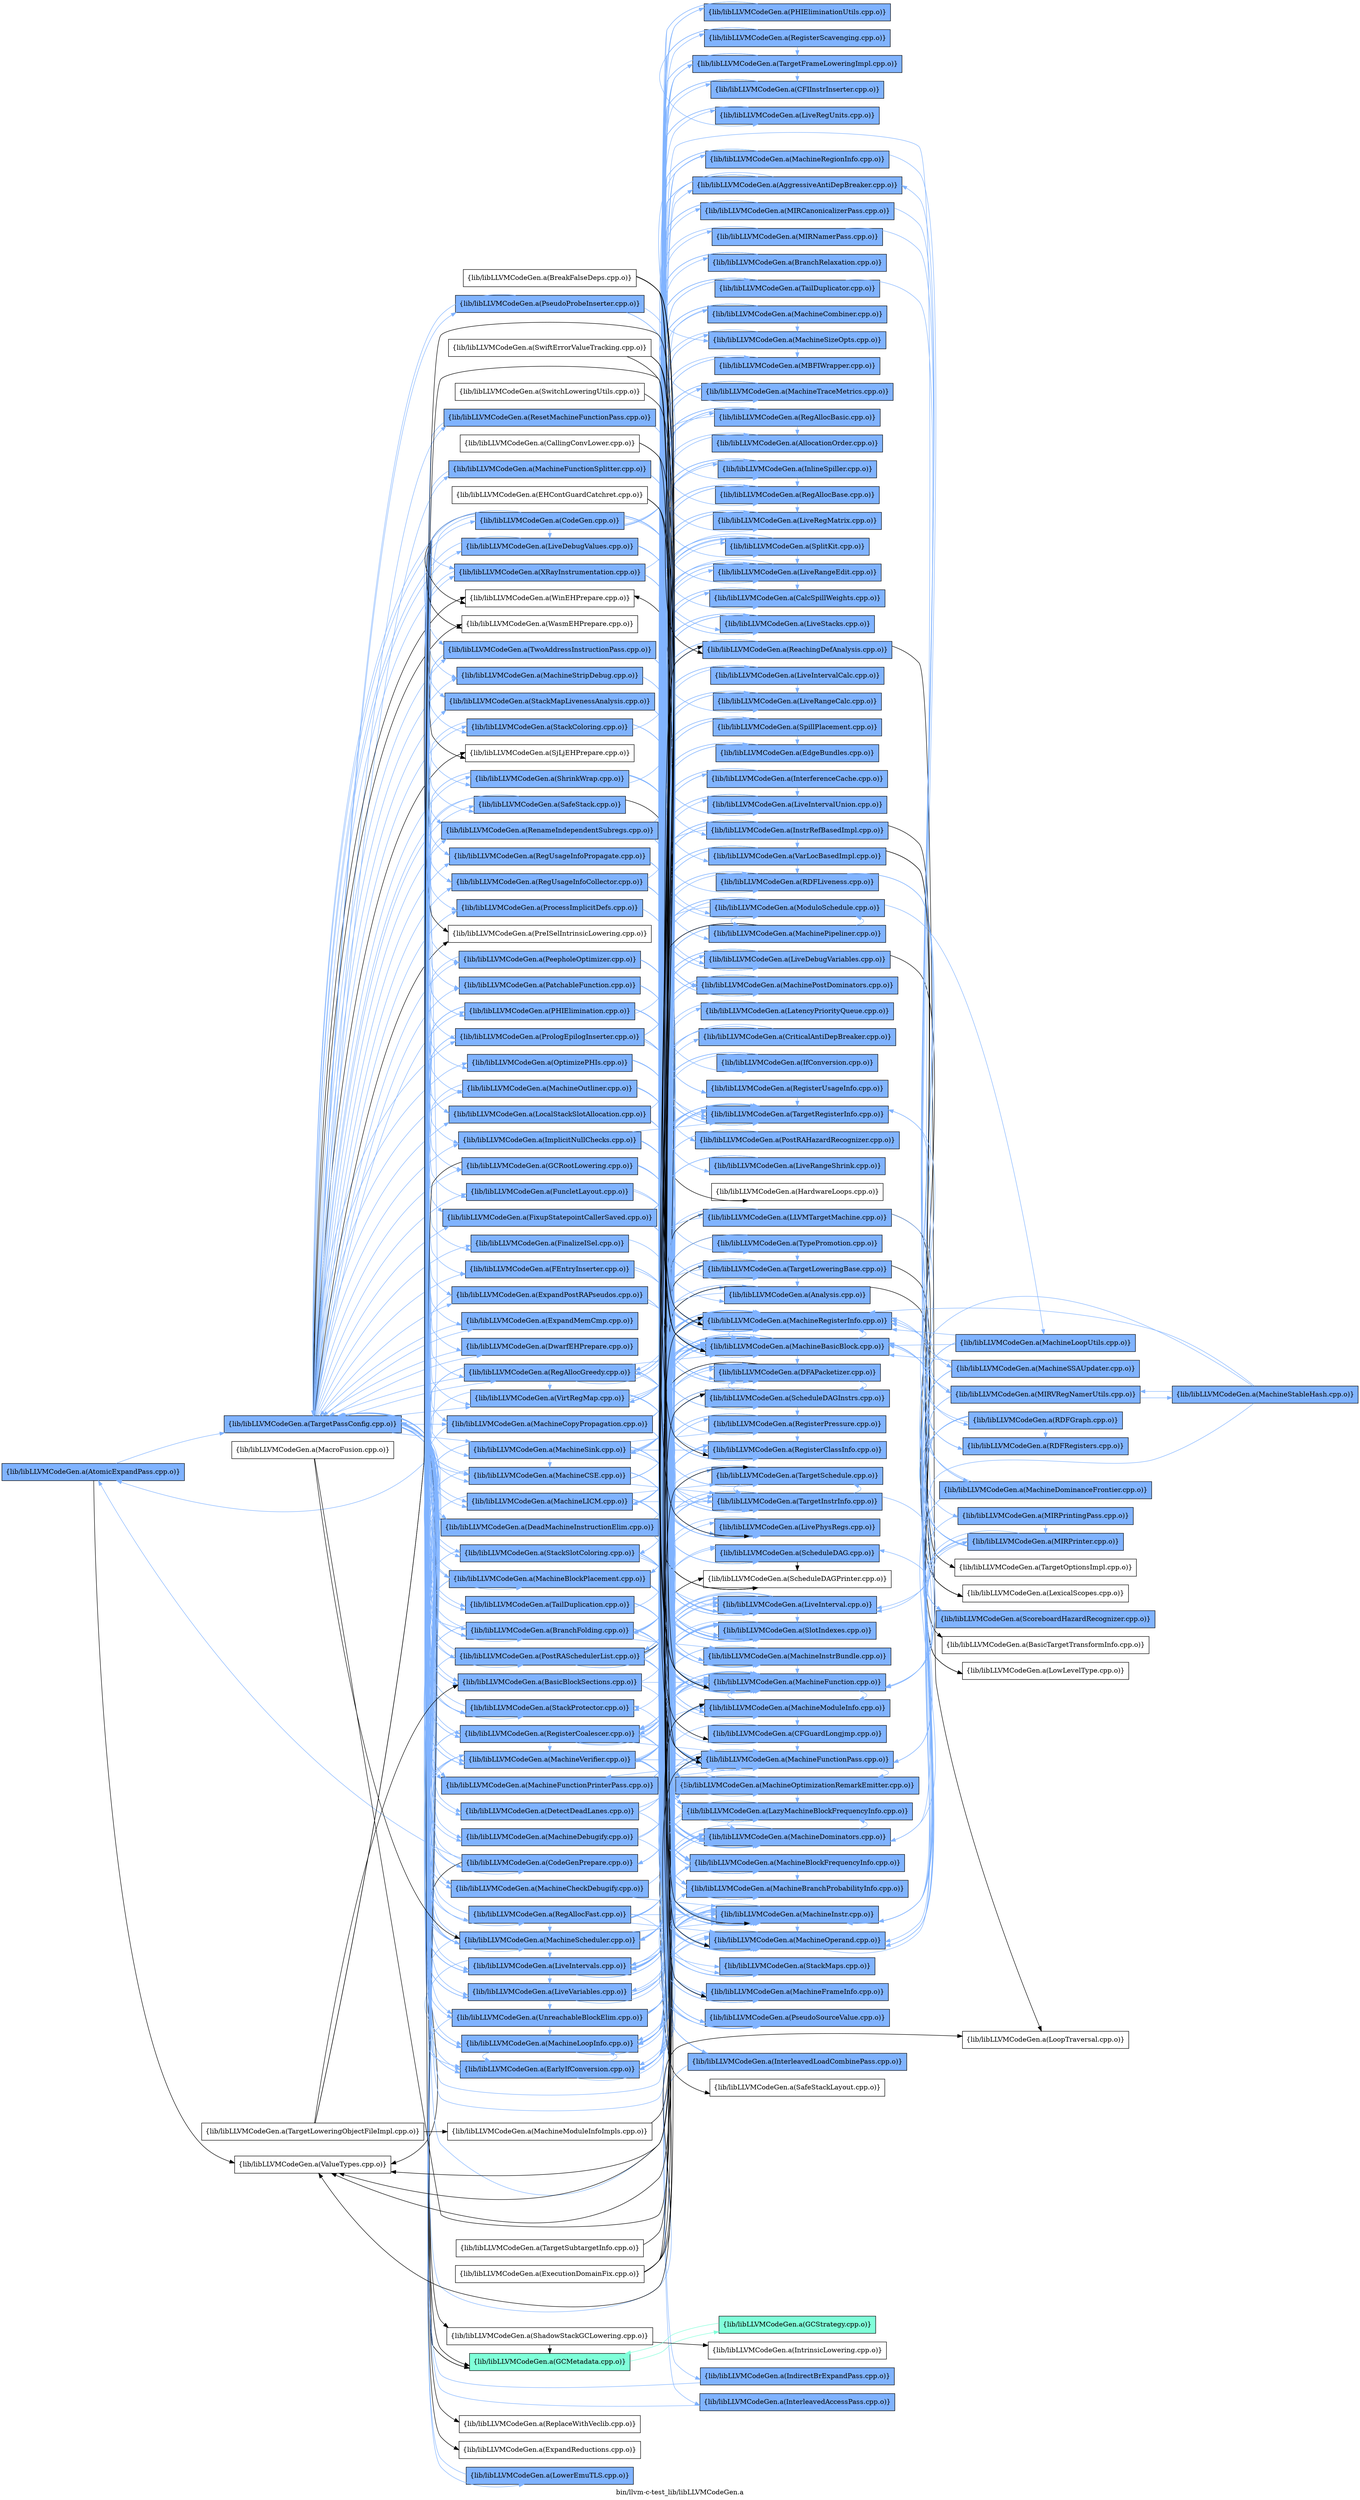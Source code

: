digraph "bin/llvm-c-test_lib/libLLVMCodeGen.a" {
	label="bin/llvm-c-test_lib/libLLVMCodeGen.a";
	rankdir=LR;
	{ rank=same; Node0x561094b452c8;  }
	{ rank=same; Node0x561094b45bd8; Node0x561094b3fe18;  }
	{ rank=same; Node0x561094b4dd38; Node0x561094b4e9b8; Node0x561094b40c78; Node0x561094b409f8; Node0x561094b41308; Node0x561094b423e8; Node0x561094b47618; Node0x561094b4a048; Node0x561094b4cc08; Node0x561094b4ae58; Node0x561094b4d6a8; Node0x561094b51028; Node0x561094b3d618; Node0x561094b50718; Node0x561094b422a8; Node0x561094b49aa8; Node0x561094b4d928; Node0x561094b44cd8; Node0x561094b41b78; Node0x561094b4e968; Node0x561094b4ddd8; Node0x561094b4d568; Node0x561094b3dbb8; Node0x561094b51348; Node0x561094b51078; Node0x561094b511b8; Node0x561094b50218; Node0x561094b4cb68; Node0x561094b4e3c8; Node0x561094b45778; Node0x561094b46448; Node0x561094b467b8; Node0x561094b46a38; Node0x561094b47a78; Node0x561094b477a8; Node0x561094b481a8; Node0x561094b48f68; Node0x561094b4a458; Node0x561094b3f9b8; Node0x561094b41998; Node0x561094b477f8; Node0x561094b484c8; Node0x561094b48e28; Node0x561094b456d8; Node0x561094b45458; Node0x561094b46d08; Node0x561094b468a8; Node0x561094b4b498; Node0x561094b44198; Node0x561094b44878; Node0x561094b42848; Node0x561094b436a8; Node0x561094b466c8; Node0x561094b46ee8; Node0x561094b47258; Node0x561094b3d5c8; Node0x561094b3e608; Node0x561094b468f8; Node0x561094b460d8; Node0x561094b46d58; Node0x561094b451d8; Node0x561094b45e58; Node0x561094b40868; Node0x561094b40548; Node0x561094b41e98; Node0x561094b41768; Node0x561094b3e798; Node0x561094b3e478; Node0x561094b3d7a8;  }
	{ rank=same; Node0x561094b4b998; Node0x561094b49eb8; Node0x561094b4e5f8; Node0x561094b4de78; Node0x561094b4c708; Node0x561094b41448; Node0x561094b3dd98; Node0x561094b49558; Node0x561094b405e8; Node0x561094b503f8; Node0x561094b50bc8; Node0x561094b4fcc8; Node0x561094b4f778; Node0x561094b49878; Node0x561094b4d018; Node0x561094b4b3a8; Node0x561094b4a0e8; Node0x561094b4cde8; Node0x561094b50ad8; Node0x561094b3e338; Node0x561094b3d438; Node0x561094b4d0b8; Node0x561094b4c988; Node0x561094b4dec8; Node0x561094b49788; Node0x561094b495a8; Node0x561094b3ea18; Node0x561094b3f828; Node0x561094b41628; Node0x561094b3feb8; Node0x561094b400e8; Node0x561094b48158; Node0x561094b46fd8; Node0x561094b4c0c8; Node0x561094b44238; Node0x561094b472a8; Node0x561094b4a2c8; Node0x561094b437e8; Node0x561094b459a8; Node0x561094b4cb18; Node0x561094b3e8d8; Node0x561094b43d88; Node0x561094b4f278; Node0x561094b4d1f8; Node0x561094b41038; Node0x561094b417b8; Node0x561094b51398; Node0x561094b4b088; Node0x561094b4b948; Node0x561094b4c078; Node0x561094b4d748; Node0x561094b4a188; Node0x561094b42a28; Node0x561094b4c438; Node0x561094b40048; Node0x561094b40d68; Node0x561094b40638; Node0x561094b41d08; Node0x561094b3f698; Node0x561094b4edc8; Node0x561094b4e738; Node0x561094b4cf28; Node0x561094b41d58; Node0x561094b48298; Node0x561094b3ffa8; Node0x561094b40e58; Node0x561094b4d798; Node0x561094b4cd48; Node0x561094b4d158; Node0x561094b4d888; Node0x561094b4d9c8; Node0x561094b48bf8; Node0x561094b4a638; Node0x561094b4a868; Node0x561094b4a9f8; Node0x561094b4a278; Node0x561094b427f8; Node0x561094b493c8; Node0x561094b48ec8; Node0x561094b43b08; Node0x561094b43108; Node0x561094b4db08; Node0x561094b3f8c8; Node0x561094b3f238;  }
	{ rank=same; Node0x561094b4f598; Node0x561094b4dab8; Node0x561094b3de38; Node0x561094b40e08; Node0x561094b4a7c8; Node0x561094b4b1c8; Node0x561094b44fa8; Node0x561094b3e068; Node0x561094b436f8; Node0x561094b3ef68; Node0x561094b4bdf8; Node0x561094b415d8; Node0x561094b40688; Node0x561094b45958;  }

	Node0x561094b452c8 [shape=record,shape=box,group=2,style=filled,fillcolor="0.600000 0.5 1",label="{lib/libLLVMCodeGen.a(AtomicExpandPass.cpp.o)}"];
	Node0x561094b452c8 -> Node0x561094b45bd8[color="0.600000 0.5 1"];
	Node0x561094b452c8 -> Node0x561094b3fe18;
	Node0x561094b44fa8 [shape=record,shape=box,group=0,label="{lib/libLLVMCodeGen.a(BasicTargetTransformInfo.cpp.o)}"];
	Node0x561094b4f368 [shape=record,shape=box,group=0,label="{lib/libLLVMCodeGen.a(BreakFalseDeps.cpp.o)}"];
	Node0x561094b4f368 -> Node0x561094b41d08;
	Node0x561094b4f368 -> Node0x561094b4de78;
	Node0x561094b4f368 -> Node0x561094b41448;
	Node0x561094b4f368 -> Node0x561094b3ffa8;
	Node0x561094b4f368 -> Node0x561094b49558;
	Node0x561094b503f8 [shape=record,shape=box,group=2,style=filled,fillcolor="0.600000 0.5 1",label="{lib/libLLVMCodeGen.a(CFGuardLongjmp.cpp.o)}"];
	Node0x561094b503f8 -> Node0x561094b4e5f8[color="0.600000 0.5 1"];
	Node0x561094b503f8 -> Node0x561094b4de78[color="0.600000 0.5 1"];
	Node0x561094b503f8 -> Node0x561094b4c708[color="0.600000 0.5 1"];
	Node0x561094b50bc8 [shape=record,shape=box,group=2,style=filled,fillcolor="0.600000 0.5 1",label="{lib/libLLVMCodeGen.a(CFIInstrInserter.cpp.o)}"];
	Node0x561094b50bc8 -> Node0x561094b4b998[color="0.600000 0.5 1"];
	Node0x561094b50bc8 -> Node0x561094b4e5f8[color="0.600000 0.5 1"];
	Node0x561094b50bc8 -> Node0x561094b4de78[color="0.600000 0.5 1"];
	Node0x561094b50bc8 -> Node0x561094b4c708[color="0.600000 0.5 1"];
	Node0x561094b47618 [shape=record,shape=box,group=2,style=filled,fillcolor="0.600000 0.5 1",label="{lib/libLLVMCodeGen.a(EarlyIfConversion.cpp.o)}"];
	Node0x561094b47618 -> Node0x561094b4b998[color="0.600000 0.5 1"];
	Node0x561094b47618 -> Node0x561094b4cb18[color="0.600000 0.5 1"];
	Node0x561094b47618 -> Node0x561094b4a0e8[color="0.600000 0.5 1"];
	Node0x561094b47618 -> Node0x561094b4de78[color="0.600000 0.5 1"];
	Node0x561094b47618 -> Node0x561094b4c708[color="0.600000 0.5 1"];
	Node0x561094b47618 -> Node0x561094b51028[color="0.600000 0.5 1"];
	Node0x561094b47618 -> Node0x561094b41448[color="0.600000 0.5 1"];
	Node0x561094b47618 -> Node0x561094b3e338[color="0.600000 0.5 1"];
	Node0x561094b47618 -> Node0x561094b3dd98[color="0.600000 0.5 1"];
	Node0x561094b47618 -> Node0x561094b3e8d8[color="0.600000 0.5 1"];
	Node0x561094b47618 -> Node0x561094b43d88[color="0.600000 0.5 1"];
	Node0x561094b49148 [shape=record,shape=box,group=0,label="{lib/libLLVMCodeGen.a(EHContGuardCatchret.cpp.o)}"];
	Node0x561094b49148 -> Node0x561094b503f8;
	Node0x561094b49148 -> Node0x561094b4b998;
	Node0x561094b49148 -> Node0x561094b4de78;
	Node0x561094b49238 [shape=record,shape=box,group=0,label="{lib/libLLVMCodeGen.a(ExecutionDomainFix.cpp.o)}"];
	Node0x561094b49238 -> Node0x561094b4bdf8;
	Node0x561094b49238 -> Node0x561094b4de78;
	Node0x561094b49238 -> Node0x561094b3dd98;
	Node0x561094b49238 -> Node0x561094b3ffa8;
	Node0x561094b4fcc8 [shape=record,shape=box,group=2,style=filled,fillcolor="0.600000 0.5 1",label="{lib/libLLVMCodeGen.a(IndirectBrExpandPass.cpp.o)}"];
	Node0x561094b4fcc8 -> Node0x561094b45bd8[color="0.600000 0.5 1"];
	Node0x561094b4f778 [shape=record,shape=box,group=2,style=filled,fillcolor="0.600000 0.5 1",label="{lib/libLLVMCodeGen.a(InterleavedAccessPass.cpp.o)}"];
	Node0x561094b4f778 -> Node0x561094b45bd8[color="0.600000 0.5 1"];
	Node0x561094b49878 [shape=record,shape=box,group=2,style=filled,fillcolor="0.600000 0.5 1",label="{lib/libLLVMCodeGen.a(LiveRangeShrink.cpp.o)}"];
	Node0x561094b49878 -> Node0x561094b4b998[color="0.600000 0.5 1"];
	Node0x561094b49878 -> Node0x561094b4de78[color="0.600000 0.5 1"];
	Node0x561094b49878 -> Node0x561094b4c708[color="0.600000 0.5 1"];
	Node0x561094b49878 -> Node0x561094b3dd98[color="0.600000 0.5 1"];
	Node0x561094b4a2c8 [shape=record,shape=box,group=2,style=filled,fillcolor="0.600000 0.5 1",label="{lib/libLLVMCodeGen.a(LLVMTargetMachine.cpp.o)}"];
	Node0x561094b4a2c8 -> Node0x561094b44fa8;
	Node0x561094b4a2c8 -> Node0x561094b50ad8[color="0.600000 0.5 1"];
	Node0x561094b4a2c8 -> Node0x561094b3e068[color="0.600000 0.5 1"];
	Node0x561094b4a2c8 -> Node0x561094b437e8[color="0.600000 0.5 1"];
	Node0x561094b4a2c8 -> Node0x561094b45bd8[color="0.600000 0.5 1"];
	Node0x561094b4a2c8 -> Node0x561094b3fe18;
	Node0x561094b4b998 [shape=record,shape=box,group=2,style=filled,fillcolor="0.600000 0.5 1",label="{lib/libLLVMCodeGen.a(MachineBasicBlock.cpp.o)}"];
	Node0x561094b4b998 -> Node0x561094b51398[color="0.600000 0.5 1"];
	Node0x561094b4b998 -> Node0x561094b4cc08[color="0.600000 0.5 1"];
	Node0x561094b4b998 -> Node0x561094b4d1f8[color="0.600000 0.5 1"];
	Node0x561094b4b998 -> Node0x561094b41d08[color="0.600000 0.5 1"];
	Node0x561094b4b998 -> Node0x561094b4ae58[color="0.600000 0.5 1"];
	Node0x561094b4b998 -> Node0x561094b4a0e8[color="0.600000 0.5 1"];
	Node0x561094b4b998 -> Node0x561094b4e5f8[color="0.600000 0.5 1"];
	Node0x561094b4b998 -> Node0x561094b4cde8[color="0.600000 0.5 1"];
	Node0x561094b4b998 -> Node0x561094b4c708[color="0.600000 0.5 1"];
	Node0x561094b4b998 -> Node0x561094b51028[color="0.600000 0.5 1"];
	Node0x561094b4b998 -> Node0x561094b3dd98[color="0.600000 0.5 1"];
	Node0x561094b4b998 -> Node0x561094b4d0b8[color="0.600000 0.5 1"];
	Node0x561094b4b998 -> Node0x561094b459a8[color="0.600000 0.5 1"];
	Node0x561094b4b3a8 [shape=record,shape=box,group=2,style=filled,fillcolor="0.600000 0.5 1",label="{lib/libLLVMCodeGen.a(MachineCombiner.cpp.o)}"];
	Node0x561094b4b3a8 -> Node0x561094b4e738[color="0.600000 0.5 1"];
	Node0x561094b4b3a8 -> Node0x561094b4b998[color="0.600000 0.5 1"];
	Node0x561094b4b3a8 -> Node0x561094b4a0e8[color="0.600000 0.5 1"];
	Node0x561094b4b3a8 -> Node0x561094b4e5f8[color="0.600000 0.5 1"];
	Node0x561094b4b3a8 -> Node0x561094b4de78[color="0.600000 0.5 1"];
	Node0x561094b4b3a8 -> Node0x561094b4c708[color="0.600000 0.5 1"];
	Node0x561094b4b3a8 -> Node0x561094b51028[color="0.600000 0.5 1"];
	Node0x561094b4b3a8 -> Node0x561094b3dd98[color="0.600000 0.5 1"];
	Node0x561094b4b3a8 -> Node0x561094b3f698[color="0.600000 0.5 1"];
	Node0x561094b4b3a8 -> Node0x561094b3e8d8[color="0.600000 0.5 1"];
	Node0x561094b4b3a8 -> Node0x561094b49558[color="0.600000 0.5 1"];
	Node0x561094b4b3a8 -> Node0x561094b43d88[color="0.600000 0.5 1"];
	Node0x561094b4e5f8 [shape=record,shape=box,group=2,style=filled,fillcolor="0.600000 0.5 1",label="{lib/libLLVMCodeGen.a(MachineFunction.cpp.o)}"];
	Node0x561094b4e5f8 -> Node0x561094b4b998[color="0.600000 0.5 1"];
	Node0x561094b4e5f8 -> Node0x561094b49eb8[color="0.600000 0.5 1"];
	Node0x561094b4e5f8 -> Node0x561094b4c708[color="0.600000 0.5 1"];
	Node0x561094b4e5f8 -> Node0x561094b50ad8[color="0.600000 0.5 1"];
	Node0x561094b4e5f8 -> Node0x561094b41448[color="0.600000 0.5 1"];
	Node0x561094b4e5f8 -> Node0x561094b3dd98[color="0.600000 0.5 1"];
	Node0x561094b4e5f8 -> Node0x561094b41d58[color="0.600000 0.5 1"];
	Node0x561094b4e5f8 -> Node0x561094b459a8[color="0.600000 0.5 1"];
	Node0x561094b4e5f8 -> Node0x561094b3e798;
	Node0x561094b4de78 [shape=record,shape=box,group=2,style=filled,fillcolor="0.600000 0.5 1",label="{lib/libLLVMCodeGen.a(MachineFunctionPass.cpp.o)}"];
	Node0x561094b4de78 -> Node0x561094b4d6a8[color="0.600000 0.5 1"];
	Node0x561094b4de78 -> Node0x561094b50ad8[color="0.600000 0.5 1"];
	Node0x561094b4de78 -> Node0x561094b3e338[color="0.600000 0.5 1"];
	Node0x561094b4c708 [shape=record,shape=box,group=2,style=filled,fillcolor="0.600000 0.5 1",label="{lib/libLLVMCodeGen.a(MachineInstr.cpp.o)}"];
	Node0x561094b4c708 -> Node0x561094b4b998[color="0.600000 0.5 1"];
	Node0x561094b4c708 -> Node0x561094b4e5f8[color="0.600000 0.5 1"];
	Node0x561094b4c708 -> Node0x561094b41448[color="0.600000 0.5 1"];
	Node0x561094b4c708 -> Node0x561094b3dd98[color="0.600000 0.5 1"];
	Node0x561094b4c708 -> Node0x561094b4d748[color="0.600000 0.5 1"];
	Node0x561094b4c708 -> Node0x561094b459a8[color="0.600000 0.5 1"];
	Node0x561094b3d618 [shape=record,shape=box,group=2,style=filled,fillcolor="0.600000 0.5 1",label="{lib/libLLVMCodeGen.a(MachineScheduler.cpp.o)}"];
	Node0x561094b3d618 -> Node0x561094b51398[color="0.600000 0.5 1"];
	Node0x561094b3d618 -> Node0x561094b4cc08[color="0.600000 0.5 1"];
	Node0x561094b3d618 -> Node0x561094b4d1f8[color="0.600000 0.5 1"];
	Node0x561094b3d618 -> Node0x561094b4b998[color="0.600000 0.5 1"];
	Node0x561094b3d618 -> Node0x561094b4a0e8[color="0.600000 0.5 1"];
	Node0x561094b3d618 -> Node0x561094b4e5f8[color="0.600000 0.5 1"];
	Node0x561094b3d618 -> Node0x561094b4de78[color="0.600000 0.5 1"];
	Node0x561094b3d618 -> Node0x561094b4c708[color="0.600000 0.5 1"];
	Node0x561094b3d618 -> Node0x561094b51028[color="0.600000 0.5 1"];
	Node0x561094b3d618 -> Node0x561094b50718[color="0.600000 0.5 1"];
	Node0x561094b3d618 -> Node0x561094b49558[color="0.600000 0.5 1"];
	Node0x561094b3d618 -> Node0x561094b4b088[color="0.600000 0.5 1"];
	Node0x561094b3d618 -> Node0x561094b4b948[color="0.600000 0.5 1"];
	Node0x561094b3d618 -> Node0x561094b4c078[color="0.600000 0.5 1"];
	Node0x561094b3d618 -> Node0x561094b4d0b8[color="0.600000 0.5 1"];
	Node0x561094b3d618 -> Node0x561094b45bd8[color="0.600000 0.5 1"];
	Node0x561094b3d618 -> Node0x561094b43d88[color="0.600000 0.5 1"];
	Node0x561094b422a8 [shape=record,shape=box,group=2,style=filled,fillcolor="0.600000 0.5 1",label="{lib/libLLVMCodeGen.a(PseudoProbeInserter.cpp.o)}"];
	Node0x561094b422a8 -> Node0x561094b4b998[color="0.600000 0.5 1"];
	Node0x561094b422a8 -> Node0x561094b4e5f8[color="0.600000 0.5 1"];
	Node0x561094b422a8 -> Node0x561094b4de78[color="0.600000 0.5 1"];
	Node0x561094b422a8 -> Node0x561094b4c708[color="0.600000 0.5 1"];
	Node0x561094b422a8 -> Node0x561094b45bd8[color="0.600000 0.5 1"];
	Node0x561094b3ffa8 [shape=record,shape=box,group=2,style=filled,fillcolor="0.600000 0.5 1",label="{lib/libLLVMCodeGen.a(ReachingDefAnalysis.cpp.o)}"];
	Node0x561094b3ffa8 -> Node0x561094b41d08[color="0.600000 0.5 1"];
	Node0x561094b3ffa8 -> Node0x561094b4bdf8;
	Node0x561094b3ffa8 -> Node0x561094b4b998[color="0.600000 0.5 1"];
	Node0x561094b3ffa8 -> Node0x561094b4de78[color="0.600000 0.5 1"];
	Node0x561094b3ffa8 -> Node0x561094b4c708[color="0.600000 0.5 1"];
	Node0x561094b427f8 [shape=record,shape=box,group=2,style=filled,fillcolor="0.600000 0.5 1",label="{lib/libLLVMCodeGen.a(TargetFrameLoweringImpl.cpp.o)}"];
	Node0x561094b427f8 -> Node0x561094b50bc8[color="0.600000 0.5 1"];
	Node0x561094b427f8 -> Node0x561094b49eb8[color="0.600000 0.5 1"];
	Node0x561094b427f8 -> Node0x561094b3dd98[color="0.600000 0.5 1"];
	Node0x561094b42a28 [shape=record,shape=box,group=2,style=filled,fillcolor="0.600000 0.5 1",label="{lib/libLLVMCodeGen.a(TargetInstrInfo.cpp.o)}"];
	Node0x561094b42a28 -> Node0x561094b4b998[color="0.600000 0.5 1"];
	Node0x561094b42a28 -> Node0x561094b4e5f8[color="0.600000 0.5 1"];
	Node0x561094b42a28 -> Node0x561094b4c708[color="0.600000 0.5 1"];
	Node0x561094b42a28 -> Node0x561094b41448[color="0.600000 0.5 1"];
	Node0x561094b42a28 -> Node0x561094b3dd98[color="0.600000 0.5 1"];
	Node0x561094b42a28 -> Node0x561094b4b948[color="0.600000 0.5 1"];
	Node0x561094b42a28 -> Node0x561094b4d748[color="0.600000 0.5 1"];
	Node0x561094b42a28 -> Node0x561094b436f8[color="0.600000 0.5 1"];
	Node0x561094b42a28 -> Node0x561094b43d88[color="0.600000 0.5 1"];
	Node0x561094b437e8 [shape=record,shape=box,group=2,style=filled,fillcolor="0.600000 0.5 1",label="{lib/libLLVMCodeGen.a(TargetLoweringBase.cpp.o)}"];
	Node0x561094b437e8 -> Node0x561094b472a8[color="0.600000 0.5 1"];
	Node0x561094b437e8 -> Node0x561094b4b1c8;
	Node0x561094b437e8 -> Node0x561094b4b998[color="0.600000 0.5 1"];
	Node0x561094b437e8 -> Node0x561094b4e5f8[color="0.600000 0.5 1"];
	Node0x561094b437e8 -> Node0x561094b4c708[color="0.600000 0.5 1"];
	Node0x561094b437e8 -> Node0x561094b41448[color="0.600000 0.5 1"];
	Node0x561094b437e8 -> Node0x561094b3dd98[color="0.600000 0.5 1"];
	Node0x561094b437e8 -> Node0x561094b3fe18;
	Node0x561094b44508 [shape=record,shape=box,group=0,label="{lib/libLLVMCodeGen.a(TargetLoweringObjectFileImpl.cpp.o)}"];
	Node0x561094b44508 -> Node0x561094b4b998;
	Node0x561094b44508 -> Node0x561094b4e5f8;
	Node0x561094b44508 -> Node0x561094b449b8;
	Node0x561094b44508 -> Node0x561094b44cd8;
	Node0x561094b45bd8 [shape=record,shape=box,group=2,style=filled,fillcolor="0.600000 0.5 1",label="{lib/libLLVMCodeGen.a(TargetPassConfig.cpp.o)}"];
	Node0x561094b45bd8 -> Node0x561094b4dd38[color="0.600000 0.5 1"];
	Node0x561094b45bd8 -> Node0x561094b4e9b8[color="0.600000 0.5 1"];
	Node0x561094b45bd8 -> Node0x561094b40c78[color="0.600000 0.5 1"];
	Node0x561094b45bd8 -> Node0x561094b409f8[color="0.600000 0.5 1"];
	Node0x561094b45bd8 -> Node0x561094b41308[color="0.600000 0.5 1"];
	Node0x561094b45bd8 -> Node0x561094b423e8[color="0.600000 0.5 1"];
	Node0x561094b45bd8 -> Node0x561094b47618[color="0.600000 0.5 1"];
	Node0x561094b45bd8 -> Node0x561094b4a048;
	Node0x561094b45bd8 -> Node0x561094b4cc08[color="0.600000 0.5 1"];
	Node0x561094b45bd8 -> Node0x561094b4ae58[color="0.600000 0.5 1"];
	Node0x561094b45bd8 -> Node0x561094b4d6a8[color="0.600000 0.5 1"];
	Node0x561094b45bd8 -> Node0x561094b51028[color="0.600000 0.5 1"];
	Node0x561094b45bd8 -> Node0x561094b3d618[color="0.600000 0.5 1"];
	Node0x561094b45bd8 -> Node0x561094b50718[color="0.600000 0.5 1"];
	Node0x561094b45bd8 -> Node0x561094b422a8[color="0.600000 0.5 1"];
	Node0x561094b45bd8 -> Node0x561094b49aa8[color="0.600000 0.5 1"];
	Node0x561094b45bd8 -> Node0x561094b4d928[color="0.600000 0.5 1"];
	Node0x561094b45bd8 -> Node0x561094b44cd8[color="0.600000 0.5 1"];
	Node0x561094b45bd8 -> Node0x561094b41b78[color="0.600000 0.5 1"];
	Node0x561094b45bd8 -> Node0x561094b4e968[color="0.600000 0.5 1"];
	Node0x561094b45bd8 -> Node0x561094b4ddd8[color="0.600000 0.5 1"];
	Node0x561094b45bd8 -> Node0x561094b4d568[color="0.600000 0.5 1"];
	Node0x561094b45bd8 -> Node0x561094b3dbb8[color="0.600000 0.5 1"];
	Node0x561094b45bd8 -> Node0x561094b51348[color="0.600000 0.5 1"];
	Node0x561094b45bd8 -> Node0x561094b51078[color="0.600000 0.5 1"];
	Node0x561094b45bd8 -> Node0x561094b511b8[color="0.600000 0.5 1"];
	Node0x561094b45bd8 -> Node0x561094b50218[color="0.600000 0.5 1"];
	Node0x561094b45bd8 -> Node0x561094b4cb68[color="0.600000 0.5 1"];
	Node0x561094b45bd8 -> Node0x561094b4e3c8[color="0.600000 0.5 1"];
	Node0x561094b45bd8 -> Node0x561094b45778[color="0.600000 0.5 1"];
	Node0x561094b45bd8 -> Node0x561094b46448[color="0.600000 0.5 1"];
	Node0x561094b45bd8 -> Node0x561094b467b8[color="0.600000 0.5 1"];
	Node0x561094b45bd8 -> Node0x561094b46a38[color="0.600000 0.5 1"];
	Node0x561094b45bd8 -> Node0x561094b47a78[color="0.600000 0.5 1"];
	Node0x561094b45bd8 -> Node0x561094b477a8[color="0.600000 0.5 1"];
	Node0x561094b45bd8 -> Node0x561094b481a8[color="0.600000 0.5 1"];
	Node0x561094b45bd8 -> Node0x561094b48f68[color="0.600000 0.5 1"];
	Node0x561094b45bd8 -> Node0x561094b4a458[color="0.600000 0.5 1"];
	Node0x561094b45bd8 -> Node0x561094b3f9b8[color="0.600000 0.5 1"];
	Node0x561094b45bd8 -> Node0x561094b41998[color="0.600000 0.5 1"];
	Node0x561094b45bd8 -> Node0x561094b477f8[color="0.600000 0.5 1"];
	Node0x561094b45bd8 -> Node0x561094b484c8[color="0.600000 0.5 1"];
	Node0x561094b45bd8 -> Node0x561094b48e28[color="0.600000 0.5 1"];
	Node0x561094b45bd8 -> Node0x561094b456d8[color="0.600000 0.5 1"];
	Node0x561094b45bd8 -> Node0x561094b45458[color="0.600000 0.5 1"];
	Node0x561094b45bd8 -> Node0x561094b46d08;
	Node0x561094b45bd8 -> Node0x561094b468a8[color="0.600000 0.5 1"];
	Node0x561094b45bd8 -> Node0x561094b4b498[color="0.600000 0.5 1"];
	Node0x561094b45bd8 -> Node0x561094b44198[color="0.600000 0.5 1"];
	Node0x561094b45bd8 -> Node0x561094b44878[color="0.600000 0.5 1"];
	Node0x561094b45bd8 -> Node0x561094b42848[color="0.600000 0.5 1"];
	Node0x561094b45bd8 -> Node0x561094b436a8[color="0.600000 0.5 1"];
	Node0x561094b45bd8 -> Node0x561094b466c8;
	Node0x561094b45bd8 -> Node0x561094b46ee8[color="0.600000 0.5 1"];
	Node0x561094b45bd8 -> Node0x561094b47258[color="0.600000 0.5 1"];
	Node0x561094b45bd8 -> Node0x561094b3d5c8[color="0.600000 0.5 1"];
	Node0x561094b45bd8 -> Node0x561094b3e608;
	Node0x561094b45bd8 -> Node0x561094b468f8;
	Node0x561094b45bd8 -> Node0x561094b460d8;
	Node0x561094b45bd8 -> Node0x561094b46d58[color="0.600000 0.5 1"];
	Node0x561094b45bd8 -> Node0x561094b451d8[color="0.600000 0.5 1"];
	Node0x561094b45bd8 -> Node0x561094b45e58[color="0.600000 0.5 1"];
	Node0x561094b45bd8 -> Node0x561094b40868[color="0.600000 0.5 1"];
	Node0x561094b45bd8 -> Node0x561094b40548[color="0.600000 0.5 1"];
	Node0x561094b45bd8 -> Node0x561094b41e98[color="0.600000 0.5 1"];
	Node0x561094b45bd8 -> Node0x561094b41768;
	Node0x561094b45bd8 -> Node0x561094b3e798;
	Node0x561094b45bd8 -> Node0x561094b3e478[color="0.600000 0.5 1"];
	Node0x561094b45bd8 -> Node0x561094b3d7a8[color="0.600000 0.5 1"];
	Node0x561094b459a8 [shape=record,shape=box,group=2,style=filled,fillcolor="0.600000 0.5 1",label="{lib/libLLVMCodeGen.a(TargetRegisterInfo.cpp.o)}"];
	Node0x561094b459a8 -> Node0x561094b3dd98[color="0.600000 0.5 1"];
	Node0x561094b459a8 -> Node0x561094b42a28[color="0.600000 0.5 1"];
	Node0x561094b44968 [shape=record,shape=box,group=0,label="{lib/libLLVMCodeGen.a(TargetSubtargetInfo.cpp.o)}"];
	Node0x561094b44968 -> Node0x561094b43d88;
	Node0x561094b3fe18 [shape=record,shape=box,group=0,label="{lib/libLLVMCodeGen.a(ValueTypes.cpp.o)}"];
	Node0x561094b50ad8 [shape=record,shape=box,group=2,style=filled,fillcolor="0.600000 0.5 1",label="{lib/libLLVMCodeGen.a(MachineModuleInfo.cpp.o)}"];
	Node0x561094b50ad8 -> Node0x561094b503f8[color="0.600000 0.5 1"];
	Node0x561094b50ad8 -> Node0x561094b4e5f8[color="0.600000 0.5 1"];
	Node0x561094b48bf8 [shape=record,shape=box,group=2,style=filled,fillcolor="0.600000 0.5 1",label="{lib/libLLVMCodeGen.a(LiveRegMatrix.cpp.o)}"];
	Node0x561094b48bf8 -> Node0x561094b4cc08[color="0.600000 0.5 1"];
	Node0x561094b48bf8 -> Node0x561094b4d1f8[color="0.600000 0.5 1"];
	Node0x561094b48bf8 -> Node0x561094b4a638[color="0.600000 0.5 1"];
	Node0x561094b48bf8 -> Node0x561094b4de78[color="0.600000 0.5 1"];
	Node0x561094b48bf8 -> Node0x561094b41e98[color="0.600000 0.5 1"];
	Node0x561094b41448 [shape=record,shape=box,group=2,style=filled,fillcolor="0.600000 0.5 1",label="{lib/libLLVMCodeGen.a(MachineOperand.cpp.o)}"];
	Node0x561094b41448 -> Node0x561094b4b998[color="0.600000 0.5 1"];
	Node0x561094b41448 -> Node0x561094b4e5f8[color="0.600000 0.5 1"];
	Node0x561094b41448 -> Node0x561094b3dd98[color="0.600000 0.5 1"];
	Node0x561094b41448 -> Node0x561094b4f598[color="0.600000 0.5 1"];
	Node0x561094b41448 -> Node0x561094b41d58[color="0.600000 0.5 1"];
	Node0x561094b41448 -> Node0x561094b459a8[color="0.600000 0.5 1"];
	Node0x561094b3dd98 [shape=record,shape=box,group=2,style=filled,fillcolor="0.600000 0.5 1",label="{lib/libLLVMCodeGen.a(MachineRegisterInfo.cpp.o)}"];
	Node0x561094b3dd98 -> Node0x561094b4b998[color="0.600000 0.5 1"];
	Node0x561094b3dd98 -> Node0x561094b4e5f8[color="0.600000 0.5 1"];
	Node0x561094b3dd98 -> Node0x561094b4c708[color="0.600000 0.5 1"];
	Node0x561094b3dd98 -> Node0x561094b41448[color="0.600000 0.5 1"];
	Node0x561094b3dd98 -> Node0x561094b459a8[color="0.600000 0.5 1"];
	Node0x561094b4fdb8 [shape=record,shape=box,group=0,label="{lib/libLLVMCodeGen.a(CallingConvLower.cpp.o)}"];
	Node0x561094b4fdb8 -> Node0x561094b49eb8;
	Node0x561094b4fdb8 -> Node0x561094b4e5f8;
	Node0x561094b4db08 [shape=record,shape=box,group=0,label="{lib/libLLVMCodeGen.a(IntrinsicLowering.cpp.o)}"];
	Node0x561094b49eb8 [shape=record,shape=box,group=2,style=filled,fillcolor="0.600000 0.5 1",label="{lib/libLLVMCodeGen.a(MachineFrameInfo.cpp.o)}"];
	Node0x561094b49eb8 -> Node0x561094b3dd98[color="0.600000 0.5 1"];
	Node0x561094b41d08 [shape=record,shape=box,group=2,style=filled,fillcolor="0.600000 0.5 1",label="{lib/libLLVMCodeGen.a(LivePhysRegs.cpp.o)}"];
	Node0x561094b41d08 -> Node0x561094b4b998[color="0.600000 0.5 1"];
	Node0x561094b41d08 -> Node0x561094b4c708[color="0.600000 0.5 1"];
	Node0x561094b41d08 -> Node0x561094b3dd98[color="0.600000 0.5 1"];
	Node0x561094b41d08 -> Node0x561094b459a8[color="0.600000 0.5 1"];
	Node0x561094b4ae58 [shape=record,shape=box,group=2,style=filled,fillcolor="0.600000 0.5 1",label="{lib/libLLVMCodeGen.a(LiveVariables.cpp.o)}"];
	Node0x561094b4ae58 -> Node0x561094b51398[color="0.600000 0.5 1"];
	Node0x561094b4ae58 -> Node0x561094b4b998[color="0.600000 0.5 1"];
	Node0x561094b4ae58 -> Node0x561094b4de78[color="0.600000 0.5 1"];
	Node0x561094b4ae58 -> Node0x561094b4c708[color="0.600000 0.5 1"];
	Node0x561094b4ae58 -> Node0x561094b3dd98[color="0.600000 0.5 1"];
	Node0x561094b4ae58 -> Node0x561094b40548[color="0.600000 0.5 1"];
	Node0x561094b4a0e8 [shape=record,shape=box,group=2,style=filled,fillcolor="0.600000 0.5 1",label="{lib/libLLVMCodeGen.a(MachineDominators.cpp.o)}"];
	Node0x561094b4a0e8 -> Node0x561094b47618[color="0.600000 0.5 1"];
	Node0x561094b4a0e8 -> Node0x561094b4e738[color="0.600000 0.5 1"];
	Node0x561094b4a0e8 -> Node0x561094b4b998[color="0.600000 0.5 1"];
	Node0x561094b4a0e8 -> Node0x561094b4de78[color="0.600000 0.5 1"];
	Node0x561094b45958 [shape=record,shape=box,group=0,label="{lib/libLLVMCodeGen.a(TargetOptionsImpl.cpp.o)}"];
	Node0x561094b472a8 [shape=record,shape=box,group=2,style=filled,fillcolor="0.600000 0.5 1",label="{lib/libLLVMCodeGen.a(Analysis.cpp.o)}"];
	Node0x561094b472a8 -> Node0x561094b4b1c8;
	Node0x561094b472a8 -> Node0x561094b4b998[color="0.600000 0.5 1"];
	Node0x561094b472a8 -> Node0x561094b4c708[color="0.600000 0.5 1"];
	Node0x561094b472a8 -> Node0x561094b3fe18;
	Node0x561094b4b1c8 [shape=record,shape=box,group=0,label="{lib/libLLVMCodeGen.a(LowLevelType.cpp.o)}"];
	Node0x561094b3d988 [shape=record,shape=box,group=0,label="{lib/libLLVMCodeGen.a(MacroFusion.cpp.o)}"];
	Node0x561094b3d988 -> Node0x561094b3d618;
	Node0x561094b3d988 -> Node0x561094b4c078;
	Node0x561094b51028 [shape=record,shape=box,group=2,style=filled,fillcolor="0.600000 0.5 1",label="{lib/libLLVMCodeGen.a(MachineLoopInfo.cpp.o)}"];
	Node0x561094b51028 -> Node0x561094b47618[color="0.600000 0.5 1"];
	Node0x561094b51028 -> Node0x561094b4b998[color="0.600000 0.5 1"];
	Node0x561094b51028 -> Node0x561094b4a0e8[color="0.600000 0.5 1"];
	Node0x561094b51028 -> Node0x561094b4de78[color="0.600000 0.5 1"];
	Node0x561094b51028 -> Node0x561094b4c708[color="0.600000 0.5 1"];
	Node0x561094b51028 -> Node0x561094b3dd98[color="0.600000 0.5 1"];
	Node0x561094b48298 [shape=record,shape=box,group=2,style=filled,fillcolor="0.600000 0.5 1",label="{lib/libLLVMCodeGen.a(EdgeBundles.cpp.o)}"];
	Node0x561094b48298 -> Node0x561094b4b998[color="0.600000 0.5 1"];
	Node0x561094b48298 -> Node0x561094b4de78[color="0.600000 0.5 1"];
	Node0x561094b4a7c8 [shape=record,shape=box,group=2,style=filled,fillcolor="0.600000 0.5 1",label="{lib/libLLVMCodeGen.a(MachineDominanceFrontier.cpp.o)}"];
	Node0x561094b4a7c8 -> Node0x561094b4b998[color="0.600000 0.5 1"];
	Node0x561094b4a7c8 -> Node0x561094b4a0e8[color="0.600000 0.5 1"];
	Node0x561094b4a7c8 -> Node0x561094b4de78[color="0.600000 0.5 1"];
	Node0x561094b415d8 [shape=record,shape=box,group=2,style=filled,fillcolor="0.600000 0.5 1",label="{lib/libLLVMCodeGen.a(RDFGraph.cpp.o)}"];
	Node0x561094b415d8 -> Node0x561094b4d1f8[color="0.600000 0.5 1"];
	Node0x561094b415d8 -> Node0x561094b4b998[color="0.600000 0.5 1"];
	Node0x561094b415d8 -> Node0x561094b4a0e8[color="0.600000 0.5 1"];
	Node0x561094b415d8 -> Node0x561094b4e5f8[color="0.600000 0.5 1"];
	Node0x561094b415d8 -> Node0x561094b4c708[color="0.600000 0.5 1"];
	Node0x561094b415d8 -> Node0x561094b40688[color="0.600000 0.5 1"];
	Node0x561094b40e58 [shape=record,shape=box,group=2,style=filled,fillcolor="0.600000 0.5 1",label="{lib/libLLVMCodeGen.a(RDFLiveness.cpp.o)}"];
	Node0x561094b40e58 -> Node0x561094b4b998[color="0.600000 0.5 1"];
	Node0x561094b40e58 -> Node0x561094b4a7c8[color="0.600000 0.5 1"];
	Node0x561094b40e58 -> Node0x561094b4a0e8[color="0.600000 0.5 1"];
	Node0x561094b40e58 -> Node0x561094b415d8[color="0.600000 0.5 1"];
	Node0x561094b40e58 -> Node0x561094b40688[color="0.600000 0.5 1"];
	Node0x561094b40e58 -> Node0x561094b459a8[color="0.600000 0.5 1"];
	Node0x561094b40688 [shape=record,shape=box,group=2,style=filled,fillcolor="0.600000 0.5 1",label="{lib/libLLVMCodeGen.a(RDFRegisters.cpp.o)}"];
	Node0x561094b40688 -> Node0x561094b459a8[color="0.600000 0.5 1"];
	Node0x561094b4cc08 [shape=record,shape=box,group=2,style=filled,fillcolor="0.600000 0.5 1",label="{lib/libLLVMCodeGen.a(LiveIntervals.cpp.o)}"];
	Node0x561094b4cc08 -> Node0x561094b4d1f8[color="0.600000 0.5 1"];
	Node0x561094b4cc08 -> Node0x561094b41038[color="0.600000 0.5 1"];
	Node0x561094b4cc08 -> Node0x561094b417b8[color="0.600000 0.5 1"];
	Node0x561094b4cc08 -> Node0x561094b4ae58[color="0.600000 0.5 1"];
	Node0x561094b4cc08 -> Node0x561094b4b998[color="0.600000 0.5 1"];
	Node0x561094b4cc08 -> Node0x561094b4d018[color="0.600000 0.5 1"];
	Node0x561094b4cc08 -> Node0x561094b4a0e8[color="0.600000 0.5 1"];
	Node0x561094b4cc08 -> Node0x561094b4e5f8[color="0.600000 0.5 1"];
	Node0x561094b4cc08 -> Node0x561094b4de78[color="0.600000 0.5 1"];
	Node0x561094b4cc08 -> Node0x561094b4c708[color="0.600000 0.5 1"];
	Node0x561094b4cc08 -> Node0x561094b51028[color="0.600000 0.5 1"];
	Node0x561094b4cc08 -> Node0x561094b3dd98[color="0.600000 0.5 1"];
	Node0x561094b4cc08 -> Node0x561094b4d0b8[color="0.600000 0.5 1"];
	Node0x561094b4cc08 -> Node0x561094b459a8[color="0.600000 0.5 1"];
	Node0x561094b4d0b8 [shape=record,shape=box,group=2,style=filled,fillcolor="0.600000 0.5 1",label="{lib/libLLVMCodeGen.a(SlotIndexes.cpp.o)}"];
	Node0x561094b4d0b8 -> Node0x561094b4b998[color="0.600000 0.5 1"];
	Node0x561094b4d0b8 -> Node0x561094b4de78[color="0.600000 0.5 1"];
	Node0x561094b41e98 [shape=record,shape=box,group=2,style=filled,fillcolor="0.600000 0.5 1",label="{lib/libLLVMCodeGen.a(VirtRegMap.cpp.o)}"];
	Node0x561094b41e98 -> Node0x561094b4cc08[color="0.600000 0.5 1"];
	Node0x561094b41e98 -> Node0x561094b4d1f8[color="0.600000 0.5 1"];
	Node0x561094b41e98 -> Node0x561094b4b998[color="0.600000 0.5 1"];
	Node0x561094b41e98 -> Node0x561094b49eb8[color="0.600000 0.5 1"];
	Node0x561094b41e98 -> Node0x561094b4de78[color="0.600000 0.5 1"];
	Node0x561094b41e98 -> Node0x561094b4c708[color="0.600000 0.5 1"];
	Node0x561094b41e98 -> Node0x561094b41448[color="0.600000 0.5 1"];
	Node0x561094b41e98 -> Node0x561094b3dd98[color="0.600000 0.5 1"];
	Node0x561094b41e98 -> Node0x561094b3d438[color="0.600000 0.5 1"];
	Node0x561094b41e98 -> Node0x561094b4d0b8[color="0.600000 0.5 1"];
	Node0x561094b41e98 -> Node0x561094b4dec8[color="0.600000 0.5 1"];
	Node0x561094b41e98 -> Node0x561094b459a8[color="0.600000 0.5 1"];
	Node0x561094b3ef68 [shape=record,shape=box,group=2,style=filled,fillcolor="0.600000 0.5 1",label="{lib/libLLVMCodeGen.a(MachineSSAUpdater.cpp.o)}"];
	Node0x561094b3ef68 -> Node0x561094b4b998[color="0.600000 0.5 1"];
	Node0x561094b3ef68 -> Node0x561094b4e5f8[color="0.600000 0.5 1"];
	Node0x561094b3ef68 -> Node0x561094b4c708[color="0.600000 0.5 1"];
	Node0x561094b3ef68 -> Node0x561094b41448[color="0.600000 0.5 1"];
	Node0x561094b3ef68 -> Node0x561094b3dd98[color="0.600000 0.5 1"];
	Node0x561094b4e738 [shape=record,shape=box,group=2,style=filled,fillcolor="0.600000 0.5 1",label="{lib/libLLVMCodeGen.a(LazyMachineBlockFrequencyInfo.cpp.o)}"];
	Node0x561094b4e738 -> Node0x561094b4d018[color="0.600000 0.5 1"];
	Node0x561094b4e738 -> Node0x561094b4cb18[color="0.600000 0.5 1"];
	Node0x561094b4e738 -> Node0x561094b4a0e8[color="0.600000 0.5 1"];
	Node0x561094b4e738 -> Node0x561094b4de78[color="0.600000 0.5 1"];
	Node0x561094b4e738 -> Node0x561094b51028[color="0.600000 0.5 1"];
	Node0x561094b3f698 [shape=record,shape=box,group=2,style=filled,fillcolor="0.600000 0.5 1",label="{lib/libLLVMCodeGen.a(MachineSizeOpts.cpp.o)}"];
	Node0x561094b3f698 -> Node0x561094b4d018[color="0.600000 0.5 1"];
	Node0x561094b3f698 -> Node0x561094b4edc8[color="0.600000 0.5 1"];
	Node0x561094b43d88 [shape=record,shape=box,group=2,style=filled,fillcolor="0.600000 0.5 1",label="{lib/libLLVMCodeGen.a(TargetSchedule.cpp.o)}"];
	Node0x561094b43d88 -> Node0x561094b4c708[color="0.600000 0.5 1"];
	Node0x561094b43d88 -> Node0x561094b42a28[color="0.600000 0.5 1"];
	Node0x561094b3e798 [shape=record,shape=box,group=0,label="{lib/libLLVMCodeGen.a(WinEHPrepare.cpp.o)}"];
	Node0x561094b4d928 [shape=record,shape=box,group=2,style=filled,fillcolor="0.600000 0.5 1",label="{lib/libLLVMCodeGen.a(StackProtector.cpp.o)}"];
	Node0x561094b4d928 -> Node0x561094b45bd8[color="0.600000 0.5 1"];
	Node0x561094b41538 [shape=record,shape=box,group=0,label="{lib/libLLVMCodeGen.a(SwiftErrorValueTracking.cpp.o)}"];
	Node0x561094b41538 -> Node0x561094b4b998;
	Node0x561094b41538 -> Node0x561094b4e5f8;
	Node0x561094b41538 -> Node0x561094b4c708;
	Node0x561094b41538 -> Node0x561094b3dd98;
	Node0x561094b42348 [shape=record,shape=box,group=0,label="{lib/libLLVMCodeGen.a(SwitchLoweringUtils.cpp.o)}"];
	Node0x561094b42348 -> Node0x561094b4e5f8;
	Node0x561094b4d018 [shape=record,shape=box,group=2,style=filled,fillcolor="0.600000 0.5 1",label="{lib/libLLVMCodeGen.a(MachineBlockFrequencyInfo.cpp.o)}"];
	Node0x561094b4d018 -> Node0x561094b4b998[color="0.600000 0.5 1"];
	Node0x561094b4d018 -> Node0x561094b4cb18[color="0.600000 0.5 1"];
	Node0x561094b4d018 -> Node0x561094b4e5f8[color="0.600000 0.5 1"];
	Node0x561094b4d018 -> Node0x561094b4de78[color="0.600000 0.5 1"];
	Node0x561094b4d018 -> Node0x561094b51028[color="0.600000 0.5 1"];
	Node0x561094b4cb18 [shape=record,shape=box,group=2,style=filled,fillcolor="0.600000 0.5 1",label="{lib/libLLVMCodeGen.a(MachineBranchProbabilityInfo.cpp.o)}"];
	Node0x561094b4cb18 -> Node0x561094b4b998[color="0.600000 0.5 1"];
	Node0x561094b3e338 [shape=record,shape=box,group=2,style=filled,fillcolor="0.600000 0.5 1",label="{lib/libLLVMCodeGen.a(MachineOptimizationRemarkEmitter.cpp.o)}"];
	Node0x561094b3e338 -> Node0x561094b4e738[color="0.600000 0.5 1"];
	Node0x561094b3e338 -> Node0x561094b4d018[color="0.600000 0.5 1"];
	Node0x561094b3e338 -> Node0x561094b4de78[color="0.600000 0.5 1"];
	Node0x561094b3e338 -> Node0x561094b4c708[color="0.600000 0.5 1"];
	Node0x561094b41768 [shape=record,shape=box,group=0,label="{lib/libLLVMCodeGen.a(WasmEHPrepare.cpp.o)}"];
	Node0x561094b4a048 [shape=record,shape=box,group=1,style=filled,fillcolor="0.450000 0.5 1",label="{lib/libLLVMCodeGen.a(GCMetadata.cpp.o)}"];
	Node0x561094b4a048 -> Node0x561094b4f278[color="0.450000 0.5 1"];
	Node0x561094b4b948 [shape=record,shape=box,group=2,style=filled,fillcolor="0.600000 0.5 1",label="{lib/libLLVMCodeGen.a(ScheduleDAG.cpp.o)}"];
	Node0x561094b4b948 -> Node0x561094b4c438;
	Node0x561094b4b948 -> Node0x561094b459a8[color="0.600000 0.5 1"];
	Node0x561094b4c438 [shape=record,shape=box,group=0,label="{lib/libLLVMCodeGen.a(ScheduleDAGPrinter.cpp.o)}"];
	Node0x561094b4d748 [shape=record,shape=box,group=2,style=filled,fillcolor="0.600000 0.5 1",label="{lib/libLLVMCodeGen.a(StackMaps.cpp.o)}"];
	Node0x561094b4d748 -> Node0x561094b4e5f8[color="0.600000 0.5 1"];
	Node0x561094b4d748 -> Node0x561094b4c708[color="0.600000 0.5 1"];
	Node0x561094b4d748 -> Node0x561094b459a8[color="0.600000 0.5 1"];
	Node0x561094b51398 [shape=record,shape=box,group=2,style=filled,fillcolor="0.600000 0.5 1",label="{lib/libLLVMCodeGen.a(DFAPacketizer.cpp.o)}"];
	Node0x561094b51398 -> Node0x561094b4cde8[color="0.600000 0.5 1"];
	Node0x561094b51398 -> Node0x561094b4b948[color="0.600000 0.5 1"];
	Node0x561094b51398 -> Node0x561094b4c078[color="0.600000 0.5 1"];
	Node0x561094b51398 -> Node0x561094b4c438;
	Node0x561094b49558 [shape=record,shape=box,group=2,style=filled,fillcolor="0.600000 0.5 1",label="{lib/libLLVMCodeGen.a(RegisterClassInfo.cpp.o)}"];
	Node0x561094b49558 -> Node0x561094b3dd98[color="0.600000 0.5 1"];
	Node0x561094b4cde8 [shape=record,shape=box,group=2,style=filled,fillcolor="0.600000 0.5 1",label="{lib/libLLVMCodeGen.a(MachineInstrBundle.cpp.o)}"];
	Node0x561094b4cde8 -> Node0x561094b4b998[color="0.600000 0.5 1"];
	Node0x561094b4cde8 -> Node0x561094b4e5f8[color="0.600000 0.5 1"];
	Node0x561094b4cde8 -> Node0x561094b4de78[color="0.600000 0.5 1"];
	Node0x561094b4cde8 -> Node0x561094b4c708[color="0.600000 0.5 1"];
	Node0x561094b4c078 [shape=record,shape=box,group=2,style=filled,fillcolor="0.600000 0.5 1",label="{lib/libLLVMCodeGen.a(ScheduleDAGInstrs.cpp.o)}"];
	Node0x561094b4c078 -> Node0x561094b51398[color="0.600000 0.5 1"];
	Node0x561094b4c078 -> Node0x561094b41d08[color="0.600000 0.5 1"];
	Node0x561094b4c078 -> Node0x561094b4b998[color="0.600000 0.5 1"];
	Node0x561094b4c078 -> Node0x561094b4e5f8[color="0.600000 0.5 1"];
	Node0x561094b4c078 -> Node0x561094b4c708[color="0.600000 0.5 1"];
	Node0x561094b4c078 -> Node0x561094b3dd98[color="0.600000 0.5 1"];
	Node0x561094b4c078 -> Node0x561094b4b088[color="0.600000 0.5 1"];
	Node0x561094b4c078 -> Node0x561094b4b948[color="0.600000 0.5 1"];
	Node0x561094b4c078 -> Node0x561094b4c438;
	Node0x561094b4c078 -> Node0x561094b43d88[color="0.600000 0.5 1"];
	Node0x561094b3e8d8 [shape=record,shape=box,group=2,style=filled,fillcolor="0.600000 0.5 1",label="{lib/libLLVMCodeGen.a(MachineTraceMetrics.cpp.o)}"];
	Node0x561094b3e8d8 -> Node0x561094b4b998[color="0.600000 0.5 1"];
	Node0x561094b3e8d8 -> Node0x561094b4d018[color="0.600000 0.5 1"];
	Node0x561094b3e8d8 -> Node0x561094b4cb18[color="0.600000 0.5 1"];
	Node0x561094b3e8d8 -> Node0x561094b4de78[color="0.600000 0.5 1"];
	Node0x561094b3e8d8 -> Node0x561094b4c708[color="0.600000 0.5 1"];
	Node0x561094b3e8d8 -> Node0x561094b51028[color="0.600000 0.5 1"];
	Node0x561094b3e8d8 -> Node0x561094b3dd98[color="0.600000 0.5 1"];
	Node0x561094b3e8d8 -> Node0x561094b43d88[color="0.600000 0.5 1"];
	Node0x561094b4bdf8 [shape=record,shape=box,group=0,label="{lib/libLLVMCodeGen.a(LoopTraversal.cpp.o)}"];
	Node0x561094b4f278 [shape=record,shape=box,group=1,style=filled,fillcolor="0.450000 0.5 1",label="{lib/libLLVMCodeGen.a(GCStrategy.cpp.o)}"];
	Node0x561094b4f278 -> Node0x561094b4a048[color="0.450000 0.5 1"];
	Node0x561094b4d1f8 [shape=record,shape=box,group=2,style=filled,fillcolor="0.600000 0.5 1",label="{lib/libLLVMCodeGen.a(LiveInterval.cpp.o)}"];
	Node0x561094b4d1f8 -> Node0x561094b4cc08[color="0.600000 0.5 1"];
	Node0x561094b4d1f8 -> Node0x561094b41448[color="0.600000 0.5 1"];
	Node0x561094b4d1f8 -> Node0x561094b3dd98[color="0.600000 0.5 1"];
	Node0x561094b4d1f8 -> Node0x561094b49aa8[color="0.600000 0.5 1"];
	Node0x561094b4d1f8 -> Node0x561094b4d0b8[color="0.600000 0.5 1"];
	Node0x561094b4d1f8 -> Node0x561094b459a8[color="0.600000 0.5 1"];
	Node0x561094b41038 [shape=record,shape=box,group=2,style=filled,fillcolor="0.600000 0.5 1",label="{lib/libLLVMCodeGen.a(LiveRangeCalc.cpp.o)}"];
	Node0x561094b41038 -> Node0x561094b4d1f8[color="0.600000 0.5 1"];
	Node0x561094b41038 -> Node0x561094b4a0e8[color="0.600000 0.5 1"];
	Node0x561094b417b8 [shape=record,shape=box,group=2,style=filled,fillcolor="0.600000 0.5 1",label="{lib/libLLVMCodeGen.a(LiveIntervalCalc.cpp.o)}"];
	Node0x561094b417b8 -> Node0x561094b4d1f8[color="0.600000 0.5 1"];
	Node0x561094b417b8 -> Node0x561094b41038[color="0.600000 0.5 1"];
	Node0x561094b417b8 -> Node0x561094b4c708[color="0.600000 0.5 1"];
	Node0x561094b417b8 -> Node0x561094b3dd98[color="0.600000 0.5 1"];
	Node0x561094b49aa8 [shape=record,shape=box,group=2,style=filled,fillcolor="0.600000 0.5 1",label="{lib/libLLVMCodeGen.a(RegisterCoalescer.cpp.o)}"];
	Node0x561094b49aa8 -> Node0x561094b4cc08[color="0.600000 0.5 1"];
	Node0x561094b49aa8 -> Node0x561094b4d1f8[color="0.600000 0.5 1"];
	Node0x561094b49aa8 -> Node0x561094b4b998[color="0.600000 0.5 1"];
	Node0x561094b49aa8 -> Node0x561094b4a0e8[color="0.600000 0.5 1"];
	Node0x561094b49aa8 -> Node0x561094b4e5f8[color="0.600000 0.5 1"];
	Node0x561094b49aa8 -> Node0x561094b4de78[color="0.600000 0.5 1"];
	Node0x561094b49aa8 -> Node0x561094b4c708[color="0.600000 0.5 1"];
	Node0x561094b49aa8 -> Node0x561094b51028[color="0.600000 0.5 1"];
	Node0x561094b49aa8 -> Node0x561094b41448[color="0.600000 0.5 1"];
	Node0x561094b49aa8 -> Node0x561094b3dd98[color="0.600000 0.5 1"];
	Node0x561094b49aa8 -> Node0x561094b3d618[color="0.600000 0.5 1"];
	Node0x561094b49aa8 -> Node0x561094b50718[color="0.600000 0.5 1"];
	Node0x561094b49aa8 -> Node0x561094b49558[color="0.600000 0.5 1"];
	Node0x561094b49aa8 -> Node0x561094b4a188[color="0.600000 0.5 1"];
	Node0x561094b49aa8 -> Node0x561094b4d0b8[color="0.600000 0.5 1"];
	Node0x561094b49aa8 -> Node0x561094b42a28[color="0.600000 0.5 1"];
	Node0x561094b49aa8 -> Node0x561094b459a8[color="0.600000 0.5 1"];
	Node0x561094b4a638 [shape=record,shape=box,group=2,style=filled,fillcolor="0.600000 0.5 1",label="{lib/libLLVMCodeGen.a(LiveIntervalUnion.cpp.o)}"];
	Node0x561094b4a638 -> Node0x561094b4d0b8[color="0.600000 0.5 1"];
	Node0x561094b4a638 -> Node0x561094b459a8[color="0.600000 0.5 1"];
	Node0x561094b40548 [shape=record,shape=box,group=2,style=filled,fillcolor="0.600000 0.5 1",label="{lib/libLLVMCodeGen.a(UnreachableBlockElim.cpp.o)}"];
	Node0x561094b40548 -> Node0x561094b47618[color="0.600000 0.5 1"];
	Node0x561094b40548 -> Node0x561094b4b998[color="0.600000 0.5 1"];
	Node0x561094b40548 -> Node0x561094b4a0e8[color="0.600000 0.5 1"];
	Node0x561094b40548 -> Node0x561094b4e5f8[color="0.600000 0.5 1"];
	Node0x561094b40548 -> Node0x561094b4de78[color="0.600000 0.5 1"];
	Node0x561094b40548 -> Node0x561094b4c708[color="0.600000 0.5 1"];
	Node0x561094b40548 -> Node0x561094b51028[color="0.600000 0.5 1"];
	Node0x561094b40548 -> Node0x561094b41448[color="0.600000 0.5 1"];
	Node0x561094b40548 -> Node0x561094b3dd98[color="0.600000 0.5 1"];
	Node0x561094b3e068 [shape=record,shape=box,group=2,style=filled,fillcolor="0.600000 0.5 1",label="{lib/libLLVMCodeGen.a(MIRPrintingPass.cpp.o)}"];
	Node0x561094b3e068 -> Node0x561094b4de78[color="0.600000 0.5 1"];
	Node0x561094b3e068 -> Node0x561094b4f598[color="0.600000 0.5 1"];
	Node0x561094b41d58 [shape=record,shape=box,group=2,style=filled,fillcolor="0.600000 0.5 1",label="{lib/libLLVMCodeGen.a(PseudoSourceValue.cpp.o)}"];
	Node0x561094b41d58 -> Node0x561094b4e5f8[color="0.600000 0.5 1"];
	Node0x561094b4d6a8 [shape=record,shape=box,group=2,style=filled,fillcolor="0.600000 0.5 1",label="{lib/libLLVMCodeGen.a(MachineFunctionPrinterPass.cpp.o)}"];
	Node0x561094b4d6a8 -> Node0x561094b4e5f8[color="0.600000 0.5 1"];
	Node0x561094b4d6a8 -> Node0x561094b4de78[color="0.600000 0.5 1"];
	Node0x561094b4d6a8 -> Node0x561094b4d0b8[color="0.600000 0.5 1"];
	Node0x561094b4f598 [shape=record,shape=box,group=2,style=filled,fillcolor="0.600000 0.5 1",label="{lib/libLLVMCodeGen.a(MIRPrinter.cpp.o)}"];
	Node0x561094b4f598 -> Node0x561094b4d1f8[color="0.600000 0.5 1"];
	Node0x561094b4f598 -> Node0x561094b4b998[color="0.600000 0.5 1"];
	Node0x561094b4f598 -> Node0x561094b4e5f8[color="0.600000 0.5 1"];
	Node0x561094b4f598 -> Node0x561094b4c708[color="0.600000 0.5 1"];
	Node0x561094b4f598 -> Node0x561094b41448[color="0.600000 0.5 1"];
	Node0x561094b4f598 -> Node0x561094b3dd98[color="0.600000 0.5 1"];
	Node0x561094b4f598 -> Node0x561094b50718[color="0.600000 0.5 1"];
	Node0x561094b4f598 -> Node0x561094b459a8[color="0.600000 0.5 1"];
	Node0x561094b50718 [shape=record,shape=box,group=2,style=filled,fillcolor="0.600000 0.5 1",label="{lib/libLLVMCodeGen.a(MachineVerifier.cpp.o)}"];
	Node0x561094b50718 -> Node0x561094b4cc08[color="0.600000 0.5 1"];
	Node0x561094b50718 -> Node0x561094b4d1f8[color="0.600000 0.5 1"];
	Node0x561094b50718 -> Node0x561094b41038[color="0.600000 0.5 1"];
	Node0x561094b50718 -> Node0x561094b4ae58[color="0.600000 0.5 1"];
	Node0x561094b50718 -> Node0x561094b4b998[color="0.600000 0.5 1"];
	Node0x561094b50718 -> Node0x561094b4d018[color="0.600000 0.5 1"];
	Node0x561094b50718 -> Node0x561094b49eb8[color="0.600000 0.5 1"];
	Node0x561094b50718 -> Node0x561094b4e5f8[color="0.600000 0.5 1"];
	Node0x561094b50718 -> Node0x561094b4de78[color="0.600000 0.5 1"];
	Node0x561094b50718 -> Node0x561094b4c708[color="0.600000 0.5 1"];
	Node0x561094b50718 -> Node0x561094b41448[color="0.600000 0.5 1"];
	Node0x561094b50718 -> Node0x561094b3dd98[color="0.600000 0.5 1"];
	Node0x561094b50718 -> Node0x561094b3d618[color="0.600000 0.5 1"];
	Node0x561094b50718 -> Node0x561094b3d438[color="0.600000 0.5 1"];
	Node0x561094b50718 -> Node0x561094b4d0b8[color="0.600000 0.5 1"];
	Node0x561094b50718 -> Node0x561094b4d748[color="0.600000 0.5 1"];
	Node0x561094b50718 -> Node0x561094b459a8[color="0.600000 0.5 1"];
	Node0x561094b4b088 [shape=record,shape=box,group=2,style=filled,fillcolor="0.600000 0.5 1",label="{lib/libLLVMCodeGen.a(RegisterPressure.cpp.o)}"];
	Node0x561094b4b088 -> Node0x561094b4cc08[color="0.600000 0.5 1"];
	Node0x561094b4b088 -> Node0x561094b4d1f8[color="0.600000 0.5 1"];
	Node0x561094b4b088 -> Node0x561094b4c708[color="0.600000 0.5 1"];
	Node0x561094b4b088 -> Node0x561094b3dd98[color="0.600000 0.5 1"];
	Node0x561094b4b088 -> Node0x561094b49558[color="0.600000 0.5 1"];
	Node0x561094b4edc8 [shape=record,shape=box,group=2,style=filled,fillcolor="0.600000 0.5 1",label="{lib/libLLVMCodeGen.a(MBFIWrapper.cpp.o)}"];
	Node0x561094b4edc8 -> Node0x561094b4d018[color="0.600000 0.5 1"];
	Node0x561094b3d438 [shape=record,shape=box,group=2,style=filled,fillcolor="0.600000 0.5 1",label="{lib/libLLVMCodeGen.a(LiveStacks.cpp.o)}"];
	Node0x561094b3d438 -> Node0x561094b4cc08[color="0.600000 0.5 1"];
	Node0x561094b3d438 -> Node0x561094b4d1f8[color="0.600000 0.5 1"];
	Node0x561094b3d438 -> Node0x561094b4de78[color="0.600000 0.5 1"];
	Node0x561094b3d438 -> Node0x561094b4d0b8[color="0.600000 0.5 1"];
	Node0x561094b3d438 -> Node0x561094b459a8[color="0.600000 0.5 1"];
	Node0x561094b4a188 [shape=record,shape=box,group=2,style=filled,fillcolor="0.600000 0.5 1",label="{lib/libLLVMCodeGen.a(LiveRangeEdit.cpp.o)}"];
	Node0x561094b4a188 -> Node0x561094b4cc08[color="0.600000 0.5 1"];
	Node0x561094b4a188 -> Node0x561094b4d1f8[color="0.600000 0.5 1"];
	Node0x561094b4a188 -> Node0x561094b4e5f8[color="0.600000 0.5 1"];
	Node0x561094b4a188 -> Node0x561094b4c708[color="0.600000 0.5 1"];
	Node0x561094b4a188 -> Node0x561094b3dd98[color="0.600000 0.5 1"];
	Node0x561094b4a188 -> Node0x561094b49aa8[color="0.600000 0.5 1"];
	Node0x561094b4a188 -> Node0x561094b4a868[color="0.600000 0.5 1"];
	Node0x561094b4a188 -> Node0x561094b4d0b8[color="0.600000 0.5 1"];
	Node0x561094b4a188 -> Node0x561094b42a28[color="0.600000 0.5 1"];
	Node0x561094b4a188 -> Node0x561094b41e98[color="0.600000 0.5 1"];
	Node0x561094b4a868 [shape=record,shape=box,group=2,style=filled,fillcolor="0.600000 0.5 1",label="{lib/libLLVMCodeGen.a(CalcSpillWeights.cpp.o)}"];
	Node0x561094b4a868 -> Node0x561094b4cc08[color="0.600000 0.5 1"];
	Node0x561094b4a868 -> Node0x561094b4d1f8[color="0.600000 0.5 1"];
	Node0x561094b4a868 -> Node0x561094b4c708[color="0.600000 0.5 1"];
	Node0x561094b4a868 -> Node0x561094b49aa8[color="0.600000 0.5 1"];
	Node0x561094b4a868 -> Node0x561094b42a28[color="0.600000 0.5 1"];
	Node0x561094b436f8 [shape=record,shape=box,group=2,style=filled,fillcolor="0.600000 0.5 1",label="{lib/libLLVMCodeGen.a(ScoreboardHazardRecognizer.cpp.o)}"];
	Node0x561094b436f8 -> Node0x561094b4b948[color="0.600000 0.5 1"];
	Node0x561094b449b8 [shape=record,shape=box,group=0,label="{lib/libLLVMCodeGen.a(MachineModuleInfoImpls.cpp.o)}"];
	Node0x561094b449b8 -> Node0x561094b50ad8;
	Node0x561094b44cd8 [shape=record,shape=box,group=2,style=filled,fillcolor="0.600000 0.5 1",label="{lib/libLLVMCodeGen.a(BasicBlockSections.cpp.o)}"];
	Node0x561094b44cd8 -> Node0x561094b4b998[color="0.600000 0.5 1"];
	Node0x561094b44cd8 -> Node0x561094b4e5f8[color="0.600000 0.5 1"];
	Node0x561094b44cd8 -> Node0x561094b4de78[color="0.600000 0.5 1"];
	Node0x561094b4dd38 [shape=record,shape=box,group=2,style=filled,fillcolor="0.600000 0.5 1",label="{lib/libLLVMCodeGen.a(RegAllocFast.cpp.o)}"];
	Node0x561094b4dd38 -> Node0x561094b4b998[color="0.600000 0.5 1"];
	Node0x561094b4dd38 -> Node0x561094b49eb8[color="0.600000 0.5 1"];
	Node0x561094b4dd38 -> Node0x561094b4e5f8[color="0.600000 0.5 1"];
	Node0x561094b4dd38 -> Node0x561094b4de78[color="0.600000 0.5 1"];
	Node0x561094b4dd38 -> Node0x561094b4c708[color="0.600000 0.5 1"];
	Node0x561094b4dd38 -> Node0x561094b41448[color="0.600000 0.5 1"];
	Node0x561094b4dd38 -> Node0x561094b3dd98[color="0.600000 0.5 1"];
	Node0x561094b4dd38 -> Node0x561094b3d618[color="0.600000 0.5 1"];
	Node0x561094b4dd38 -> Node0x561094b49558[color="0.600000 0.5 1"];
	Node0x561094b4dd38 -> Node0x561094b45bd8[color="0.600000 0.5 1"];
	Node0x561094b4e9b8 [shape=record,shape=box,group=2,style=filled,fillcolor="0.600000 0.5 1",label="{lib/libLLVMCodeGen.a(CodeGen.cpp.o)}"];
	Node0x561094b4e9b8 -> Node0x561094b4dd38[color="0.600000 0.5 1"];
	Node0x561094b4e9b8 -> Node0x561094b405e8[color="0.600000 0.5 1"];
	Node0x561094b4e9b8 -> Node0x561094b40c78[color="0.600000 0.5 1"];
	Node0x561094b4e9b8 -> Node0x561094b409f8[color="0.600000 0.5 1"];
	Node0x561094b4e9b8 -> Node0x561094b41308[color="0.600000 0.5 1"];
	Node0x561094b4e9b8 -> Node0x561094b423e8[color="0.600000 0.5 1"];
	Node0x561094b4e9b8 -> Node0x561094b452c8[color="0.600000 0.5 1"];
	Node0x561094b4e9b8 -> Node0x561094b503f8[color="0.600000 0.5 1"];
	Node0x561094b4e9b8 -> Node0x561094b50bc8[color="0.600000 0.5 1"];
	Node0x561094b4e9b8 -> Node0x561094b47618[color="0.600000 0.5 1"];
	Node0x561094b4e9b8 -> Node0x561094b4a048;
	Node0x561094b4e9b8 -> Node0x561094b4fcc8[color="0.600000 0.5 1"];
	Node0x561094b4e9b8 -> Node0x561094b4f778[color="0.600000 0.5 1"];
	Node0x561094b4e9b8 -> Node0x561094b4cc08[color="0.600000 0.5 1"];
	Node0x561094b4e9b8 -> Node0x561094b49878[color="0.600000 0.5 1"];
	Node0x561094b4e9b8 -> Node0x561094b4ae58[color="0.600000 0.5 1"];
	Node0x561094b4e9b8 -> Node0x561094b4d018[color="0.600000 0.5 1"];
	Node0x561094b4e9b8 -> Node0x561094b4b3a8[color="0.600000 0.5 1"];
	Node0x561094b4e9b8 -> Node0x561094b4a0e8[color="0.600000 0.5 1"];
	Node0x561094b4e9b8 -> Node0x561094b4d6a8[color="0.600000 0.5 1"];
	Node0x561094b4e9b8 -> Node0x561094b4cde8[color="0.600000 0.5 1"];
	Node0x561094b4e9b8 -> Node0x561094b51028[color="0.600000 0.5 1"];
	Node0x561094b4e9b8 -> Node0x561094b50ad8[color="0.600000 0.5 1"];
	Node0x561094b4e9b8 -> Node0x561094b3e338[color="0.600000 0.5 1"];
	Node0x561094b4e9b8 -> Node0x561094b3d618[color="0.600000 0.5 1"];
	Node0x561094b4e9b8 -> Node0x561094b50718[color="0.600000 0.5 1"];
	Node0x561094b4e9b8 -> Node0x561094b3d438[color="0.600000 0.5 1"];
	Node0x561094b4e9b8 -> Node0x561094b49aa8[color="0.600000 0.5 1"];
	Node0x561094b4e9b8 -> Node0x561094b4d0b8[color="0.600000 0.5 1"];
	Node0x561094b4e9b8 -> Node0x561094b4d928[color="0.600000 0.5 1"];
	Node0x561094b4e9b8 -> Node0x561094b44cd8[color="0.600000 0.5 1"];
	Node0x561094b4e9b8 -> Node0x561094b45bd8[color="0.600000 0.5 1"];
	Node0x561094b4e9b8 -> Node0x561094b41b78[color="0.600000 0.5 1"];
	Node0x561094b4e9b8 -> Node0x561094b4e968[color="0.600000 0.5 1"];
	Node0x561094b4e9b8 -> Node0x561094b4ddd8[color="0.600000 0.5 1"];
	Node0x561094b4e9b8 -> Node0x561094b4d568[color="0.600000 0.5 1"];
	Node0x561094b4e9b8 -> Node0x561094b4c988[color="0.600000 0.5 1"];
	Node0x561094b4e9b8 -> Node0x561094b3dbb8[color="0.600000 0.5 1"];
	Node0x561094b4e9b8 -> Node0x561094b51348[color="0.600000 0.5 1"];
	Node0x561094b4e9b8 -> Node0x561094b51078[color="0.600000 0.5 1"];
	Node0x561094b4e9b8 -> Node0x561094b511b8[color="0.600000 0.5 1"];
	Node0x561094b4e9b8 -> Node0x561094b50218[color="0.600000 0.5 1"];
	Node0x561094b4e9b8 -> Node0x561094b4cb68[color="0.600000 0.5 1"];
	Node0x561094b4e9b8 -> Node0x561094b4e3c8[color="0.600000 0.5 1"];
	Node0x561094b4e9b8 -> Node0x561094b4dec8[color="0.600000 0.5 1"];
	Node0x561094b4e9b8 -> Node0x561094b45778[color="0.600000 0.5 1"];
	Node0x561094b4e9b8 -> Node0x561094b46448[color="0.600000 0.5 1"];
	Node0x561094b4e9b8 -> Node0x561094b467b8[color="0.600000 0.5 1"];
	Node0x561094b4e9b8 -> Node0x561094b46a38[color="0.600000 0.5 1"];
	Node0x561094b4e9b8 -> Node0x561094b47a78[color="0.600000 0.5 1"];
	Node0x561094b4e9b8 -> Node0x561094b477a8[color="0.600000 0.5 1"];
	Node0x561094b4e9b8 -> Node0x561094b481a8[color="0.600000 0.5 1"];
	Node0x561094b4e9b8 -> Node0x561094b48f68[color="0.600000 0.5 1"];
	Node0x561094b4e9b8 -> Node0x561094b49788;
	Node0x561094b4e9b8 -> Node0x561094b495a8[color="0.600000 0.5 1"];
	Node0x561094b4e9b8 -> Node0x561094b4a458[color="0.600000 0.5 1"];
	Node0x561094b4e9b8 -> Node0x561094b3ea18[color="0.600000 0.5 1"];
	Node0x561094b4e9b8 -> Node0x561094b3f9b8[color="0.600000 0.5 1"];
	Node0x561094b4e9b8 -> Node0x561094b3f828[color="0.600000 0.5 1"];
	Node0x561094b4e9b8 -> Node0x561094b41628[color="0.600000 0.5 1"];
	Node0x561094b4e9b8 -> Node0x561094b41998[color="0.600000 0.5 1"];
	Node0x561094b4e9b8 -> Node0x561094b3feb8[color="0.600000 0.5 1"];
	Node0x561094b4e9b8 -> Node0x561094b400e8[color="0.600000 0.5 1"];
	Node0x561094b4e9b8 -> Node0x561094b48158[color="0.600000 0.5 1"];
	Node0x561094b4e9b8 -> Node0x561094b477f8[color="0.600000 0.5 1"];
	Node0x561094b4e9b8 -> Node0x561094b484c8[color="0.600000 0.5 1"];
	Node0x561094b4e9b8 -> Node0x561094b48e28[color="0.600000 0.5 1"];
	Node0x561094b4e9b8 -> Node0x561094b456d8[color="0.600000 0.5 1"];
	Node0x561094b4e9b8 -> Node0x561094b45458[color="0.600000 0.5 1"];
	Node0x561094b4e9b8 -> Node0x561094b46fd8[color="0.600000 0.5 1"];
	Node0x561094b4e9b8 -> Node0x561094b46d08;
	Node0x561094b4e9b8 -> Node0x561094b468a8[color="0.600000 0.5 1"];
	Node0x561094b4e9b8 -> Node0x561094b4c0c8[color="0.600000 0.5 1"];
	Node0x561094b4e9b8 -> Node0x561094b4b498[color="0.600000 0.5 1"];
	Node0x561094b4e9b8 -> Node0x561094b44198[color="0.600000 0.5 1"];
	Node0x561094b4e9b8 -> Node0x561094b44878[color="0.600000 0.5 1"];
	Node0x561094b4e9b8 -> Node0x561094b42848[color="0.600000 0.5 1"];
	Node0x561094b4e9b8 -> Node0x561094b436a8[color="0.600000 0.5 1"];
	Node0x561094b4e9b8 -> Node0x561094b466c8;
	Node0x561094b4e9b8 -> Node0x561094b46ee8[color="0.600000 0.5 1"];
	Node0x561094b4e9b8 -> Node0x561094b47258[color="0.600000 0.5 1"];
	Node0x561094b4e9b8 -> Node0x561094b3d5c8[color="0.600000 0.5 1"];
	Node0x561094b4e9b8 -> Node0x561094b44238[color="0.600000 0.5 1"];
	Node0x561094b4e9b8 -> Node0x561094b40868[color="0.600000 0.5 1"];
	Node0x561094b4e9b8 -> Node0x561094b40548[color="0.600000 0.5 1"];
	Node0x561094b4e9b8 -> Node0x561094b41e98[color="0.600000 0.5 1"];
	Node0x561094b4e9b8 -> Node0x561094b41768;
	Node0x561094b4e9b8 -> Node0x561094b3e798;
	Node0x561094b4e9b8 -> Node0x561094b3e478[color="0.600000 0.5 1"];
	Node0x561094b4e9b8 -> Node0x561094b3d7a8[color="0.600000 0.5 1"];
	Node0x561094b40c78 [shape=record,shape=box,group=2,style=filled,fillcolor="0.600000 0.5 1",label="{lib/libLLVMCodeGen.a(MachineCheckDebugify.cpp.o)}"];
	Node0x561094b40c78 -> Node0x561094b4c708[color="0.600000 0.5 1"];
	Node0x561094b40c78 -> Node0x561094b50ad8[color="0.600000 0.5 1"];
	Node0x561094b409f8 [shape=record,shape=box,group=2,style=filled,fillcolor="0.600000 0.5 1",label="{lib/libLLVMCodeGen.a(CodeGenPrepare.cpp.o)}"];
	Node0x561094b409f8 -> Node0x561094b472a8[color="0.600000 0.5 1"];
	Node0x561094b409f8 -> Node0x561094b452c8[color="0.600000 0.5 1"];
	Node0x561094b409f8 -> Node0x561094b4a2c8[color="0.600000 0.5 1"];
	Node0x561094b409f8 -> Node0x561094b437e8[color="0.600000 0.5 1"];
	Node0x561094b409f8 -> Node0x561094b45bd8[color="0.600000 0.5 1"];
	Node0x561094b409f8 -> Node0x561094b3fe18;
	Node0x561094b41308 [shape=record,shape=box,group=2,style=filled,fillcolor="0.600000 0.5 1",label="{lib/libLLVMCodeGen.a(MachineDebugify.cpp.o)}"];
	Node0x561094b41308 -> Node0x561094b4b998[color="0.600000 0.5 1"];
	Node0x561094b41308 -> Node0x561094b4c708[color="0.600000 0.5 1"];
	Node0x561094b41308 -> Node0x561094b50ad8[color="0.600000 0.5 1"];
	Node0x561094b423e8 [shape=record,shape=box,group=2,style=filled,fillcolor="0.600000 0.5 1",label="{lib/libLLVMCodeGen.a(DetectDeadLanes.cpp.o)}"];
	Node0x561094b423e8 -> Node0x561094b4de78[color="0.600000 0.5 1"];
	Node0x561094b423e8 -> Node0x561094b4c708[color="0.600000 0.5 1"];
	Node0x561094b423e8 -> Node0x561094b3dd98[color="0.600000 0.5 1"];
	Node0x561094b423e8 -> Node0x561094b459a8[color="0.600000 0.5 1"];
	Node0x561094b41b78 [shape=record,shape=box,group=2,style=filled,fillcolor="0.600000 0.5 1",label="{lib/libLLVMCodeGen.a(PostRASchedulerList.cpp.o)}"];
	Node0x561094b41b78 -> Node0x561094b51398[color="0.600000 0.5 1"];
	Node0x561094b41b78 -> Node0x561094b4b998[color="0.600000 0.5 1"];
	Node0x561094b41b78 -> Node0x561094b4a0e8[color="0.600000 0.5 1"];
	Node0x561094b41b78 -> Node0x561094b4de78[color="0.600000 0.5 1"];
	Node0x561094b41b78 -> Node0x561094b4c708[color="0.600000 0.5 1"];
	Node0x561094b41b78 -> Node0x561094b51028[color="0.600000 0.5 1"];
	Node0x561094b41b78 -> Node0x561094b49558[color="0.600000 0.5 1"];
	Node0x561094b41b78 -> Node0x561094b4b948[color="0.600000 0.5 1"];
	Node0x561094b41b78 -> Node0x561094b4c078[color="0.600000 0.5 1"];
	Node0x561094b41b78 -> Node0x561094b4c438;
	Node0x561094b41b78 -> Node0x561094b45bd8[color="0.600000 0.5 1"];
	Node0x561094b41b78 -> Node0x561094b40048[color="0.600000 0.5 1"];
	Node0x561094b41b78 -> Node0x561094b40d68[color="0.600000 0.5 1"];
	Node0x561094b41b78 -> Node0x561094b40638[color="0.600000 0.5 1"];
	Node0x561094b4e968 [shape=record,shape=box,group=2,style=filled,fillcolor="0.600000 0.5 1",label="{lib/libLLVMCodeGen.a(BranchFolding.cpp.o)}"];
	Node0x561094b4e968 -> Node0x561094b472a8[color="0.600000 0.5 1"];
	Node0x561094b4e968 -> Node0x561094b47618[color="0.600000 0.5 1"];
	Node0x561094b4e968 -> Node0x561094b41d08[color="0.600000 0.5 1"];
	Node0x561094b4e968 -> Node0x561094b4b998[color="0.600000 0.5 1"];
	Node0x561094b4e968 -> Node0x561094b4d018[color="0.600000 0.5 1"];
	Node0x561094b4e968 -> Node0x561094b4cb18[color="0.600000 0.5 1"];
	Node0x561094b4e968 -> Node0x561094b4e5f8[color="0.600000 0.5 1"];
	Node0x561094b4e968 -> Node0x561094b4de78[color="0.600000 0.5 1"];
	Node0x561094b4e968 -> Node0x561094b4cde8[color="0.600000 0.5 1"];
	Node0x561094b4e968 -> Node0x561094b4c708[color="0.600000 0.5 1"];
	Node0x561094b4e968 -> Node0x561094b51028[color="0.600000 0.5 1"];
	Node0x561094b4e968 -> Node0x561094b3f698[color="0.600000 0.5 1"];
	Node0x561094b4e968 -> Node0x561094b4edc8[color="0.600000 0.5 1"];
	Node0x561094b4e968 -> Node0x561094b42a28[color="0.600000 0.5 1"];
	Node0x561094b4e968 -> Node0x561094b45bd8[color="0.600000 0.5 1"];
	Node0x561094b4ddd8 [shape=record,shape=box,group=2,style=filled,fillcolor="0.600000 0.5 1",label="{lib/libLLVMCodeGen.a(TailDuplication.cpp.o)}"];
	Node0x561094b4ddd8 -> Node0x561094b4e738[color="0.600000 0.5 1"];
	Node0x561094b4ddd8 -> Node0x561094b4cb18[color="0.600000 0.5 1"];
	Node0x561094b4ddd8 -> Node0x561094b4de78[color="0.600000 0.5 1"];
	Node0x561094b4ddd8 -> Node0x561094b4cf28[color="0.600000 0.5 1"];
	Node0x561094b4d568 [shape=record,shape=box,group=2,style=filled,fillcolor="0.600000 0.5 1",label="{lib/libLLVMCodeGen.a(MachineBlockPlacement.cpp.o)}"];
	Node0x561094b4d568 -> Node0x561094b47618[color="0.600000 0.5 1"];
	Node0x561094b4d568 -> Node0x561094b4b998[color="0.600000 0.5 1"];
	Node0x561094b4d568 -> Node0x561094b4d018[color="0.600000 0.5 1"];
	Node0x561094b4d568 -> Node0x561094b4cb18[color="0.600000 0.5 1"];
	Node0x561094b4d568 -> Node0x561094b4a0e8[color="0.600000 0.5 1"];
	Node0x561094b4d568 -> Node0x561094b4e5f8[color="0.600000 0.5 1"];
	Node0x561094b4d568 -> Node0x561094b4de78[color="0.600000 0.5 1"];
	Node0x561094b4d568 -> Node0x561094b51028[color="0.600000 0.5 1"];
	Node0x561094b4d568 -> Node0x561094b3f698[color="0.600000 0.5 1"];
	Node0x561094b4d568 -> Node0x561094b4edc8[color="0.600000 0.5 1"];
	Node0x561094b4d568 -> Node0x561094b45bd8[color="0.600000 0.5 1"];
	Node0x561094b4d568 -> Node0x561094b4e968[color="0.600000 0.5 1"];
	Node0x561094b4d568 -> Node0x561094b4cf28[color="0.600000 0.5 1"];
	Node0x561094b4d568 -> Node0x561094b4c988[color="0.600000 0.5 1"];
	Node0x561094b3dbb8 [shape=record,shape=box,group=2,style=filled,fillcolor="0.600000 0.5 1",label="{lib/libLLVMCodeGen.a(StackSlotColoring.cpp.o)}"];
	Node0x561094b3dbb8 -> Node0x561094b4cc08[color="0.600000 0.5 1"];
	Node0x561094b3dbb8 -> Node0x561094b4d1f8[color="0.600000 0.5 1"];
	Node0x561094b3dbb8 -> Node0x561094b4d018[color="0.600000 0.5 1"];
	Node0x561094b3dbb8 -> Node0x561094b4a0e8[color="0.600000 0.5 1"];
	Node0x561094b3dbb8 -> Node0x561094b49eb8[color="0.600000 0.5 1"];
	Node0x561094b3dbb8 -> Node0x561094b4de78[color="0.600000 0.5 1"];
	Node0x561094b3dbb8 -> Node0x561094b4c708[color="0.600000 0.5 1"];
	Node0x561094b3dbb8 -> Node0x561094b51028[color="0.600000 0.5 1"];
	Node0x561094b3dbb8 -> Node0x561094b3d438[color="0.600000 0.5 1"];
	Node0x561094b3dbb8 -> Node0x561094b41d58[color="0.600000 0.5 1"];
	Node0x561094b3dbb8 -> Node0x561094b4d0b8[color="0.600000 0.5 1"];
	Node0x561094b51348 [shape=record,shape=box,group=2,style=filled,fillcolor="0.600000 0.5 1",label="{lib/libLLVMCodeGen.a(DeadMachineInstructionElim.cpp.o)}"];
	Node0x561094b51348 -> Node0x561094b4b998[color="0.600000 0.5 1"];
	Node0x561094b51348 -> Node0x561094b4de78[color="0.600000 0.5 1"];
	Node0x561094b51348 -> Node0x561094b4c708[color="0.600000 0.5 1"];
	Node0x561094b51078 [shape=record,shape=box,group=2,style=filled,fillcolor="0.600000 0.5 1",label="{lib/libLLVMCodeGen.a(MachineLICM.cpp.o)}"];
	Node0x561094b51078 -> Node0x561094b48298[color="0.600000 0.5 1"];
	Node0x561094b51078 -> Node0x561094b4b998[color="0.600000 0.5 1"];
	Node0x561094b51078 -> Node0x561094b4d018[color="0.600000 0.5 1"];
	Node0x561094b51078 -> Node0x561094b4a0e8[color="0.600000 0.5 1"];
	Node0x561094b51078 -> Node0x561094b4e5f8[color="0.600000 0.5 1"];
	Node0x561094b51078 -> Node0x561094b4de78[color="0.600000 0.5 1"];
	Node0x561094b51078 -> Node0x561094b4c708[color="0.600000 0.5 1"];
	Node0x561094b51078 -> Node0x561094b51028[color="0.600000 0.5 1"];
	Node0x561094b51078 -> Node0x561094b3dd98[color="0.600000 0.5 1"];
	Node0x561094b51078 -> Node0x561094b3ffa8[color="0.600000 0.5 1"];
	Node0x561094b51078 -> Node0x561094b42a28[color="0.600000 0.5 1"];
	Node0x561094b51078 -> Node0x561094b43d88[color="0.600000 0.5 1"];
	Node0x561094b511b8 [shape=record,shape=box,group=2,style=filled,fillcolor="0.600000 0.5 1",label="{lib/libLLVMCodeGen.a(MachineCSE.cpp.o)}"];
	Node0x561094b511b8 -> Node0x561094b4b998[color="0.600000 0.5 1"];
	Node0x561094b511b8 -> Node0x561094b4d018[color="0.600000 0.5 1"];
	Node0x561094b511b8 -> Node0x561094b4a0e8[color="0.600000 0.5 1"];
	Node0x561094b511b8 -> Node0x561094b4de78[color="0.600000 0.5 1"];
	Node0x561094b511b8 -> Node0x561094b4c708[color="0.600000 0.5 1"];
	Node0x561094b511b8 -> Node0x561094b51028[color="0.600000 0.5 1"];
	Node0x561094b511b8 -> Node0x561094b41448[color="0.600000 0.5 1"];
	Node0x561094b511b8 -> Node0x561094b3dd98[color="0.600000 0.5 1"];
	Node0x561094b511b8 -> Node0x561094b42a28[color="0.600000 0.5 1"];
	Node0x561094b50218 [shape=record,shape=box,group=2,style=filled,fillcolor="0.600000 0.5 1",label="{lib/libLLVMCodeGen.a(MachineSink.cpp.o)}"];
	Node0x561094b50218 -> Node0x561094b51398[color="0.600000 0.5 1"];
	Node0x561094b50218 -> Node0x561094b4b998[color="0.600000 0.5 1"];
	Node0x561094b50218 -> Node0x561094b4d018[color="0.600000 0.5 1"];
	Node0x561094b50218 -> Node0x561094b4cb18[color="0.600000 0.5 1"];
	Node0x561094b50218 -> Node0x561094b4a0e8[color="0.600000 0.5 1"];
	Node0x561094b50218 -> Node0x561094b4e5f8[color="0.600000 0.5 1"];
	Node0x561094b50218 -> Node0x561094b4de78[color="0.600000 0.5 1"];
	Node0x561094b50218 -> Node0x561094b4c708[color="0.600000 0.5 1"];
	Node0x561094b50218 -> Node0x561094b51028[color="0.600000 0.5 1"];
	Node0x561094b50218 -> Node0x561094b41448[color="0.600000 0.5 1"];
	Node0x561094b50218 -> Node0x561094b3dd98[color="0.600000 0.5 1"];
	Node0x561094b50218 -> Node0x561094b40e58[color="0.600000 0.5 1"];
	Node0x561094b50218 -> Node0x561094b49558[color="0.600000 0.5 1"];
	Node0x561094b50218 -> Node0x561094b4b088[color="0.600000 0.5 1"];
	Node0x561094b50218 -> Node0x561094b42a28[color="0.600000 0.5 1"];
	Node0x561094b50218 -> Node0x561094b4d568[color="0.600000 0.5 1"];
	Node0x561094b50218 -> Node0x561094b4c988[color="0.600000 0.5 1"];
	Node0x561094b50218 -> Node0x561094b511b8[color="0.600000 0.5 1"];
	Node0x561094b50218 -> Node0x561094b4d798[color="0.600000 0.5 1"];
	Node0x561094b4cb68 [shape=record,shape=box,group=2,style=filled,fillcolor="0.600000 0.5 1",label="{lib/libLLVMCodeGen.a(MachineCopyPropagation.cpp.o)}"];
	Node0x561094b4cb68 -> Node0x561094b4de78[color="0.600000 0.5 1"];
	Node0x561094b4cb68 -> Node0x561094b4c708[color="0.600000 0.5 1"];
	Node0x561094b4cb68 -> Node0x561094b41448[color="0.600000 0.5 1"];
	Node0x561094b4cb68 -> Node0x561094b3dd98[color="0.600000 0.5 1"];
	Node0x561094b4cb68 -> Node0x561094b511b8[color="0.600000 0.5 1"];
	Node0x561094b4cb68 -> Node0x561094b459a8[color="0.600000 0.5 1"];
	Node0x561094b4e3c8 [shape=record,shape=box,group=2,style=filled,fillcolor="0.600000 0.5 1",label="{lib/libLLVMCodeGen.a(RegAllocGreedy.cpp.o)}"];
	Node0x561094b4e3c8 -> Node0x561094b4cd48[color="0.600000 0.5 1"];
	Node0x561094b4e3c8 -> Node0x561094b4d158[color="0.600000 0.5 1"];
	Node0x561094b4e3c8 -> Node0x561094b4d888[color="0.600000 0.5 1"];
	Node0x561094b4e3c8 -> Node0x561094b4d9c8[color="0.600000 0.5 1"];
	Node0x561094b4e3c8 -> Node0x561094b48298[color="0.600000 0.5 1"];
	Node0x561094b4e3c8 -> Node0x561094b4cc08[color="0.600000 0.5 1"];
	Node0x561094b4e3c8 -> Node0x561094b4d1f8[color="0.600000 0.5 1"];
	Node0x561094b4e3c8 -> Node0x561094b48bf8[color="0.600000 0.5 1"];
	Node0x561094b4e3c8 -> Node0x561094b4a638[color="0.600000 0.5 1"];
	Node0x561094b4e3c8 -> Node0x561094b4b998[color="0.600000 0.5 1"];
	Node0x561094b4e3c8 -> Node0x561094b4d018[color="0.600000 0.5 1"];
	Node0x561094b4e3c8 -> Node0x561094b4a0e8[color="0.600000 0.5 1"];
	Node0x561094b4e3c8 -> Node0x561094b4de78[color="0.600000 0.5 1"];
	Node0x561094b4e3c8 -> Node0x561094b4c708[color="0.600000 0.5 1"];
	Node0x561094b4e3c8 -> Node0x561094b51028[color="0.600000 0.5 1"];
	Node0x561094b4e3c8 -> Node0x561094b3e338[color="0.600000 0.5 1"];
	Node0x561094b4e3c8 -> Node0x561094b3d618[color="0.600000 0.5 1"];
	Node0x561094b4e3c8 -> Node0x561094b50718[color="0.600000 0.5 1"];
	Node0x561094b4e3c8 -> Node0x561094b3d438[color="0.600000 0.5 1"];
	Node0x561094b4e3c8 -> Node0x561094b49558[color="0.600000 0.5 1"];
	Node0x561094b4e3c8 -> Node0x561094b49aa8[color="0.600000 0.5 1"];
	Node0x561094b4e3c8 -> Node0x561094b4a188[color="0.600000 0.5 1"];
	Node0x561094b4e3c8 -> Node0x561094b4a868[color="0.600000 0.5 1"];
	Node0x561094b4e3c8 -> Node0x561094b4d0b8[color="0.600000 0.5 1"];
	Node0x561094b4e3c8 -> Node0x561094b45bd8[color="0.600000 0.5 1"];
	Node0x561094b4e3c8 -> Node0x561094b4dec8[color="0.600000 0.5 1"];
	Node0x561094b4e3c8 -> Node0x561094b4a9f8[color="0.600000 0.5 1"];
	Node0x561094b4e3c8 -> Node0x561094b4a278[color="0.600000 0.5 1"];
	Node0x561094b4e3c8 -> Node0x561094b41e98[color="0.600000 0.5 1"];
	Node0x561094b45778 [shape=record,shape=box,group=2,style=filled,fillcolor="0.600000 0.5 1",label="{lib/libLLVMCodeGen.a(DwarfEHPrepare.cpp.o)}"];
	Node0x561094b45778 -> Node0x561094b45bd8[color="0.600000 0.5 1"];
	Node0x561094b46448 [shape=record,shape=box,group=2,style=filled,fillcolor="0.600000 0.5 1",label="{lib/libLLVMCodeGen.a(ExpandMemCmp.cpp.o)}"];
	Node0x561094b46448 -> Node0x561094b45bd8[color="0.600000 0.5 1"];
	Node0x561094b467b8 [shape=record,shape=box,group=2,style=filled,fillcolor="0.600000 0.5 1",label="{lib/libLLVMCodeGen.a(ExpandPostRAPseudos.cpp.o)}"];
	Node0x561094b467b8 -> Node0x561094b4b998[color="0.600000 0.5 1"];
	Node0x561094b467b8 -> Node0x561094b4a0e8[color="0.600000 0.5 1"];
	Node0x561094b467b8 -> Node0x561094b4de78[color="0.600000 0.5 1"];
	Node0x561094b467b8 -> Node0x561094b4c708[color="0.600000 0.5 1"];
	Node0x561094b467b8 -> Node0x561094b51028[color="0.600000 0.5 1"];
	Node0x561094b46a38 [shape=record,shape=box,group=2,style=filled,fillcolor="0.600000 0.5 1",label="{lib/libLLVMCodeGen.a(FEntryInserter.cpp.o)}"];
	Node0x561094b46a38 -> Node0x561094b4b998[color="0.600000 0.5 1"];
	Node0x561094b46a38 -> Node0x561094b4e5f8[color="0.600000 0.5 1"];
	Node0x561094b46a38 -> Node0x561094b4de78[color="0.600000 0.5 1"];
	Node0x561094b47a78 [shape=record,shape=box,group=2,style=filled,fillcolor="0.600000 0.5 1",label="{lib/libLLVMCodeGen.a(FinalizeISel.cpp.o)}"];
	Node0x561094b47a78 -> Node0x561094b4de78[color="0.600000 0.5 1"];
	Node0x561094b477a8 [shape=record,shape=box,group=2,style=filled,fillcolor="0.600000 0.5 1",label="{lib/libLLVMCodeGen.a(FixupStatepointCallerSaved.cpp.o)}"];
	Node0x561094b477a8 -> Node0x561094b4b998[color="0.600000 0.5 1"];
	Node0x561094b477a8 -> Node0x561094b49eb8[color="0.600000 0.5 1"];
	Node0x561094b477a8 -> Node0x561094b4e5f8[color="0.600000 0.5 1"];
	Node0x561094b477a8 -> Node0x561094b4de78[color="0.600000 0.5 1"];
	Node0x561094b477a8 -> Node0x561094b4c708[color="0.600000 0.5 1"];
	Node0x561094b477a8 -> Node0x561094b41448[color="0.600000 0.5 1"];
	Node0x561094b477a8 -> Node0x561094b3ffa8[color="0.600000 0.5 1"];
	Node0x561094b477a8 -> Node0x561094b459a8[color="0.600000 0.5 1"];
	Node0x561094b481a8 [shape=record,shape=box,group=2,style=filled,fillcolor="0.600000 0.5 1",label="{lib/libLLVMCodeGen.a(FuncletLayout.cpp.o)}"];
	Node0x561094b481a8 -> Node0x561094b472a8[color="0.600000 0.5 1"];
	Node0x561094b481a8 -> Node0x561094b4de78[color="0.600000 0.5 1"];
	Node0x561094b48f68 [shape=record,shape=box,group=2,style=filled,fillcolor="0.600000 0.5 1",label="{lib/libLLVMCodeGen.a(GCRootLowering.cpp.o)}"];
	Node0x561094b48f68 -> Node0x561094b4a048;
	Node0x561094b48f68 -> Node0x561094b4b998[color="0.600000 0.5 1"];
	Node0x561094b48f68 -> Node0x561094b4e5f8[color="0.600000 0.5 1"];
	Node0x561094b48f68 -> Node0x561094b4de78[color="0.600000 0.5 1"];
	Node0x561094b48f68 -> Node0x561094b4c708[color="0.600000 0.5 1"];
	Node0x561094b4a458 [shape=record,shape=box,group=2,style=filled,fillcolor="0.600000 0.5 1",label="{lib/libLLVMCodeGen.a(ImplicitNullChecks.cpp.o)}"];
	Node0x561094b4a458 -> Node0x561094b4b998[color="0.600000 0.5 1"];
	Node0x561094b4a458 -> Node0x561094b4e5f8[color="0.600000 0.5 1"];
	Node0x561094b4a458 -> Node0x561094b4de78[color="0.600000 0.5 1"];
	Node0x561094b4a458 -> Node0x561094b4c708[color="0.600000 0.5 1"];
	Node0x561094b4a458 -> Node0x561094b459a8[color="0.600000 0.5 1"];
	Node0x561094b3f9b8 [shape=record,shape=box,group=2,style=filled,fillcolor="0.600000 0.5 1",label="{lib/libLLVMCodeGen.a(LocalStackSlotAllocation.cpp.o)}"];
	Node0x561094b3f9b8 -> Node0x561094b4de78[color="0.600000 0.5 1"];
	Node0x561094b3f9b8 -> Node0x561094b4c708[color="0.600000 0.5 1"];
	Node0x561094b3f9b8 -> Node0x561094b3dd98[color="0.600000 0.5 1"];
	Node0x561094b3f9b8 -> Node0x561094b3ffa8[color="0.600000 0.5 1"];
	Node0x561094b41998 [shape=record,shape=box,group=2,style=filled,fillcolor="0.600000 0.5 1",label="{lib/libLLVMCodeGen.a(MachineOutliner.cpp.o)}"];
	Node0x561094b41998 -> Node0x561094b47618[color="0.600000 0.5 1"];
	Node0x561094b41998 -> Node0x561094b41d08[color="0.600000 0.5 1"];
	Node0x561094b41998 -> Node0x561094b4b998[color="0.600000 0.5 1"];
	Node0x561094b41998 -> Node0x561094b4e5f8[color="0.600000 0.5 1"];
	Node0x561094b41998 -> Node0x561094b4de78[color="0.600000 0.5 1"];
	Node0x561094b41998 -> Node0x561094b4cde8[color="0.600000 0.5 1"];
	Node0x561094b41998 -> Node0x561094b4c708[color="0.600000 0.5 1"];
	Node0x561094b41998 -> Node0x561094b50ad8[color="0.600000 0.5 1"];
	Node0x561094b41998 -> Node0x561094b3e338[color="0.600000 0.5 1"];
	Node0x561094b41998 -> Node0x561094b3dd98[color="0.600000 0.5 1"];
	Node0x561094b477f8 [shape=record,shape=box,group=2,style=filled,fillcolor="0.600000 0.5 1",label="{lib/libLLVMCodeGen.a(OptimizePHIs.cpp.o)}"];
	Node0x561094b477f8 -> Node0x561094b4de78[color="0.600000 0.5 1"];
	Node0x561094b477f8 -> Node0x561094b4c708[color="0.600000 0.5 1"];
	Node0x561094b477f8 -> Node0x561094b3dd98[color="0.600000 0.5 1"];
	Node0x561094b484c8 [shape=record,shape=box,group=2,style=filled,fillcolor="0.600000 0.5 1",label="{lib/libLLVMCodeGen.a(PrologEpilogInserter.cpp.o)}"];
	Node0x561094b484c8 -> Node0x561094b4b998[color="0.600000 0.5 1"];
	Node0x561094b484c8 -> Node0x561094b4a0e8[color="0.600000 0.5 1"];
	Node0x561094b484c8 -> Node0x561094b49eb8[color="0.600000 0.5 1"];
	Node0x561094b484c8 -> Node0x561094b4e5f8[color="0.600000 0.5 1"];
	Node0x561094b484c8 -> Node0x561094b4de78[color="0.600000 0.5 1"];
	Node0x561094b484c8 -> Node0x561094b4c708[color="0.600000 0.5 1"];
	Node0x561094b484c8 -> Node0x561094b51028[color="0.600000 0.5 1"];
	Node0x561094b484c8 -> Node0x561094b41448[color="0.600000 0.5 1"];
	Node0x561094b484c8 -> Node0x561094b3e338[color="0.600000 0.5 1"];
	Node0x561094b484c8 -> Node0x561094b3dd98[color="0.600000 0.5 1"];
	Node0x561094b484c8 -> Node0x561094b3ffa8[color="0.600000 0.5 1"];
	Node0x561094b484c8 -> Node0x561094b4d928[color="0.600000 0.5 1"];
	Node0x561094b484c8 -> Node0x561094b427f8[color="0.600000 0.5 1"];
	Node0x561094b484c8 -> Node0x561094b3f9b8[color="0.600000 0.5 1"];
	Node0x561094b484c8 -> Node0x561094b493c8[color="0.600000 0.5 1"];
	Node0x561094b484c8 -> Node0x561094b459a8[color="0.600000 0.5 1"];
	Node0x561094b48e28 [shape=record,shape=box,group=2,style=filled,fillcolor="0.600000 0.5 1",label="{lib/libLLVMCodeGen.a(PHIElimination.cpp.o)}"];
	Node0x561094b48e28 -> Node0x561094b51398[color="0.600000 0.5 1"];
	Node0x561094b48e28 -> Node0x561094b4e738[color="0.600000 0.5 1"];
	Node0x561094b48e28 -> Node0x561094b4cc08[color="0.600000 0.5 1"];
	Node0x561094b48e28 -> Node0x561094b4d1f8[color="0.600000 0.5 1"];
	Node0x561094b48e28 -> Node0x561094b4ae58[color="0.600000 0.5 1"];
	Node0x561094b48e28 -> Node0x561094b4b998[color="0.600000 0.5 1"];
	Node0x561094b48e28 -> Node0x561094b4a0e8[color="0.600000 0.5 1"];
	Node0x561094b48e28 -> Node0x561094b4e5f8[color="0.600000 0.5 1"];
	Node0x561094b48e28 -> Node0x561094b4de78[color="0.600000 0.5 1"];
	Node0x561094b48e28 -> Node0x561094b4c708[color="0.600000 0.5 1"];
	Node0x561094b48e28 -> Node0x561094b51028[color="0.600000 0.5 1"];
	Node0x561094b48e28 -> Node0x561094b41448[color="0.600000 0.5 1"];
	Node0x561094b48e28 -> Node0x561094b3dd98[color="0.600000 0.5 1"];
	Node0x561094b48e28 -> Node0x561094b3d618[color="0.600000 0.5 1"];
	Node0x561094b48e28 -> Node0x561094b50718[color="0.600000 0.5 1"];
	Node0x561094b48e28 -> Node0x561094b49aa8[color="0.600000 0.5 1"];
	Node0x561094b48e28 -> Node0x561094b4d0b8[color="0.600000 0.5 1"];
	Node0x561094b48e28 -> Node0x561094b48ec8[color="0.600000 0.5 1"];
	Node0x561094b456d8 [shape=record,shape=box,group=2,style=filled,fillcolor="0.600000 0.5 1",label="{lib/libLLVMCodeGen.a(PatchableFunction.cpp.o)}"];
	Node0x561094b456d8 -> Node0x561094b4b998[color="0.600000 0.5 1"];
	Node0x561094b456d8 -> Node0x561094b4e5f8[color="0.600000 0.5 1"];
	Node0x561094b456d8 -> Node0x561094b4de78[color="0.600000 0.5 1"];
	Node0x561094b456d8 -> Node0x561094b4c708[color="0.600000 0.5 1"];
	Node0x561094b45458 [shape=record,shape=box,group=2,style=filled,fillcolor="0.600000 0.5 1",label="{lib/libLLVMCodeGen.a(PeepholeOptimizer.cpp.o)}"];
	Node0x561094b45458 -> Node0x561094b4b998[color="0.600000 0.5 1"];
	Node0x561094b45458 -> Node0x561094b4a0e8[color="0.600000 0.5 1"];
	Node0x561094b45458 -> Node0x561094b4e5f8[color="0.600000 0.5 1"];
	Node0x561094b45458 -> Node0x561094b4de78[color="0.600000 0.5 1"];
	Node0x561094b45458 -> Node0x561094b4cde8[color="0.600000 0.5 1"];
	Node0x561094b45458 -> Node0x561094b4c708[color="0.600000 0.5 1"];
	Node0x561094b45458 -> Node0x561094b51028[color="0.600000 0.5 1"];
	Node0x561094b45458 -> Node0x561094b41448[color="0.600000 0.5 1"];
	Node0x561094b45458 -> Node0x561094b3dd98[color="0.600000 0.5 1"];
	Node0x561094b45458 -> Node0x561094b42a28[color="0.600000 0.5 1"];
	Node0x561094b46d08 [shape=record,shape=box,group=0,label="{lib/libLLVMCodeGen.a(PreISelIntrinsicLowering.cpp.o)}"];
	Node0x561094b468a8 [shape=record,shape=box,group=2,style=filled,fillcolor="0.600000 0.5 1",label="{lib/libLLVMCodeGen.a(ProcessImplicitDefs.cpp.o)}"];
	Node0x561094b468a8 -> Node0x561094b4de78[color="0.600000 0.5 1"];
	Node0x561094b468a8 -> Node0x561094b4c708[color="0.600000 0.5 1"];
	Node0x561094b4b498 [shape=record,shape=box,group=2,style=filled,fillcolor="0.600000 0.5 1",label="{lib/libLLVMCodeGen.a(RegUsageInfoCollector.cpp.o)}"];
	Node0x561094b4b498 -> Node0x561094b4de78[color="0.600000 0.5 1"];
	Node0x561094b4b498 -> Node0x561094b427f8[color="0.600000 0.5 1"];
	Node0x561094b4b498 -> Node0x561094b43b08[color="0.600000 0.5 1"];
	Node0x561094b44198 [shape=record,shape=box,group=2,style=filled,fillcolor="0.600000 0.5 1",label="{lib/libLLVMCodeGen.a(RegUsageInfoPropagate.cpp.o)}"];
	Node0x561094b44198 -> Node0x561094b4de78[color="0.600000 0.5 1"];
	Node0x561094b44198 -> Node0x561094b4c708[color="0.600000 0.5 1"];
	Node0x561094b44198 -> Node0x561094b43b08[color="0.600000 0.5 1"];
	Node0x561094b44878 [shape=record,shape=box,group=2,style=filled,fillcolor="0.600000 0.5 1",label="{lib/libLLVMCodeGen.a(RenameIndependentSubregs.cpp.o)}"];
	Node0x561094b44878 -> Node0x561094b4cc08[color="0.600000 0.5 1"];
	Node0x561094b44878 -> Node0x561094b4d1f8[color="0.600000 0.5 1"];
	Node0x561094b44878 -> Node0x561094b4b998[color="0.600000 0.5 1"];
	Node0x561094b44878 -> Node0x561094b4e5f8[color="0.600000 0.5 1"];
	Node0x561094b44878 -> Node0x561094b4de78[color="0.600000 0.5 1"];
	Node0x561094b44878 -> Node0x561094b4c708[color="0.600000 0.5 1"];
	Node0x561094b44878 -> Node0x561094b41448[color="0.600000 0.5 1"];
	Node0x561094b44878 -> Node0x561094b3dd98[color="0.600000 0.5 1"];
	Node0x561094b44878 -> Node0x561094b4d0b8[color="0.600000 0.5 1"];
	Node0x561094b44878 -> Node0x561094b48ec8[color="0.600000 0.5 1"];
	Node0x561094b42848 [shape=record,shape=box,group=2,style=filled,fillcolor="0.600000 0.5 1",label="{lib/libLLVMCodeGen.a(SafeStack.cpp.o)}"];
	Node0x561094b42848 -> Node0x561094b409f8[color="0.600000 0.5 1"];
	Node0x561094b42848 -> Node0x561094b45bd8[color="0.600000 0.5 1"];
	Node0x561094b42848 -> Node0x561094b43108;
	Node0x561094b436a8 [shape=record,shape=box,group=2,style=filled,fillcolor="0.600000 0.5 1",label="{lib/libLLVMCodeGen.a(ShrinkWrap.cpp.o)}"];
	Node0x561094b436a8 -> Node0x561094b4b998[color="0.600000 0.5 1"];
	Node0x561094b436a8 -> Node0x561094b4d018[color="0.600000 0.5 1"];
	Node0x561094b436a8 -> Node0x561094b4a0e8[color="0.600000 0.5 1"];
	Node0x561094b436a8 -> Node0x561094b4de78[color="0.600000 0.5 1"];
	Node0x561094b436a8 -> Node0x561094b4c708[color="0.600000 0.5 1"];
	Node0x561094b436a8 -> Node0x561094b51028[color="0.600000 0.5 1"];
	Node0x561094b436a8 -> Node0x561094b3e338[color="0.600000 0.5 1"];
	Node0x561094b436a8 -> Node0x561094b49558[color="0.600000 0.5 1"];
	Node0x561094b436a8 -> Node0x561094b4d928[color="0.600000 0.5 1"];
	Node0x561094b436a8 -> Node0x561094b427f8[color="0.600000 0.5 1"];
	Node0x561094b436a8 -> Node0x561094b4c988[color="0.600000 0.5 1"];
	Node0x561094b466c8 [shape=record,shape=box,group=0,label="{lib/libLLVMCodeGen.a(SjLjEHPrepare.cpp.o)}"];
	Node0x561094b46ee8 [shape=record,shape=box,group=2,style=filled,fillcolor="0.600000 0.5 1",label="{lib/libLLVMCodeGen.a(StackColoring.cpp.o)}"];
	Node0x561094b46ee8 -> Node0x561094b4cd48[color="0.600000 0.5 1"];
	Node0x561094b46ee8 -> Node0x561094b4cc08[color="0.600000 0.5 1"];
	Node0x561094b46ee8 -> Node0x561094b4d1f8[color="0.600000 0.5 1"];
	Node0x561094b46ee8 -> Node0x561094b49eb8[color="0.600000 0.5 1"];
	Node0x561094b46ee8 -> Node0x561094b4e5f8[color="0.600000 0.5 1"];
	Node0x561094b46ee8 -> Node0x561094b4de78[color="0.600000 0.5 1"];
	Node0x561094b46ee8 -> Node0x561094b4c708[color="0.600000 0.5 1"];
	Node0x561094b46ee8 -> Node0x561094b41d58[color="0.600000 0.5 1"];
	Node0x561094b46ee8 -> Node0x561094b4d0b8[color="0.600000 0.5 1"];
	Node0x561094b47258 [shape=record,shape=box,group=2,style=filled,fillcolor="0.600000 0.5 1",label="{lib/libLLVMCodeGen.a(StackMapLivenessAnalysis.cpp.o)}"];
	Node0x561094b47258 -> Node0x561094b41d08[color="0.600000 0.5 1"];
	Node0x561094b47258 -> Node0x561094b4e5f8[color="0.600000 0.5 1"];
	Node0x561094b47258 -> Node0x561094b4de78[color="0.600000 0.5 1"];
	Node0x561094b47258 -> Node0x561094b4c708[color="0.600000 0.5 1"];
	Node0x561094b3d5c8 [shape=record,shape=box,group=2,style=filled,fillcolor="0.600000 0.5 1",label="{lib/libLLVMCodeGen.a(MachineStripDebug.cpp.o)}"];
	Node0x561094b3d5c8 -> Node0x561094b4b998[color="0.600000 0.5 1"];
	Node0x561094b3d5c8 -> Node0x561094b50ad8[color="0.600000 0.5 1"];
	Node0x561094b3e608 [shape=record,shape=box,group=0,label="{lib/libLLVMCodeGen.a(ShadowStackGCLowering.cpp.o)}"];
	Node0x561094b3e608 -> Node0x561094b4a048;
	Node0x561094b3e608 -> Node0x561094b4db08;
	Node0x561094b468f8 [shape=record,shape=box,group=0,label="{lib/libLLVMCodeGen.a(ReplaceWithVeclib.cpp.o)}"];
	Node0x561094b460d8 [shape=record,shape=box,group=0,label="{lib/libLLVMCodeGen.a(ExpandReductions.cpp.o)}"];
	Node0x561094b46d58 [shape=record,shape=box,group=2,style=filled,fillcolor="0.600000 0.5 1",label="{lib/libLLVMCodeGen.a(ResetMachineFunctionPass.cpp.o)}"];
	Node0x561094b46d58 -> Node0x561094b4e5f8[color="0.600000 0.5 1"];
	Node0x561094b46d58 -> Node0x561094b4de78[color="0.600000 0.5 1"];
	Node0x561094b46d58 -> Node0x561094b3dd98[color="0.600000 0.5 1"];
	Node0x561094b46d58 -> Node0x561094b4d928[color="0.600000 0.5 1"];
	Node0x561094b451d8 [shape=record,shape=box,group=2,style=filled,fillcolor="0.600000 0.5 1",label="{lib/libLLVMCodeGen.a(LowerEmuTLS.cpp.o)}"];
	Node0x561094b451d8 -> Node0x561094b45bd8[color="0.600000 0.5 1"];
	Node0x561094b45e58 [shape=record,shape=box,group=2,style=filled,fillcolor="0.600000 0.5 1",label="{lib/libLLVMCodeGen.a(MachineFunctionSplitter.cpp.o)}"];
	Node0x561094b45e58 -> Node0x561094b4b998[color="0.600000 0.5 1"];
	Node0x561094b45e58 -> Node0x561094b4d018[color="0.600000 0.5 1"];
	Node0x561094b45e58 -> Node0x561094b4e5f8[color="0.600000 0.5 1"];
	Node0x561094b45e58 -> Node0x561094b4de78[color="0.600000 0.5 1"];
	Node0x561094b45e58 -> Node0x561094b50ad8[color="0.600000 0.5 1"];
	Node0x561094b45e58 -> Node0x561094b44cd8[color="0.600000 0.5 1"];
	Node0x561094b40868 [shape=record,shape=box,group=2,style=filled,fillcolor="0.600000 0.5 1",label="{lib/libLLVMCodeGen.a(TwoAddressInstructionPass.cpp.o)}"];
	Node0x561094b40868 -> Node0x561094b51398[color="0.600000 0.5 1"];
	Node0x561094b40868 -> Node0x561094b4cc08[color="0.600000 0.5 1"];
	Node0x561094b40868 -> Node0x561094b4d1f8[color="0.600000 0.5 1"];
	Node0x561094b40868 -> Node0x561094b4ae58[color="0.600000 0.5 1"];
	Node0x561094b40868 -> Node0x561094b4b998[color="0.600000 0.5 1"];
	Node0x561094b40868 -> Node0x561094b4a0e8[color="0.600000 0.5 1"];
	Node0x561094b40868 -> Node0x561094b4e5f8[color="0.600000 0.5 1"];
	Node0x561094b40868 -> Node0x561094b4de78[color="0.600000 0.5 1"];
	Node0x561094b40868 -> Node0x561094b4c708[color="0.600000 0.5 1"];
	Node0x561094b40868 -> Node0x561094b51028[color="0.600000 0.5 1"];
	Node0x561094b40868 -> Node0x561094b41448[color="0.600000 0.5 1"];
	Node0x561094b40868 -> Node0x561094b3dd98[color="0.600000 0.5 1"];
	Node0x561094b40868 -> Node0x561094b50718[color="0.600000 0.5 1"];
	Node0x561094b40868 -> Node0x561094b4d0b8[color="0.600000 0.5 1"];
	Node0x561094b40868 -> Node0x561094b42a28[color="0.600000 0.5 1"];
	Node0x561094b40868 -> Node0x561094b48e28[color="0.600000 0.5 1"];
	Node0x561094b40868 -> Node0x561094b459a8[color="0.600000 0.5 1"];
	Node0x561094b3e478 [shape=record,shape=box,group=2,style=filled,fillcolor="0.600000 0.5 1",label="{lib/libLLVMCodeGen.a(XRayInstrumentation.cpp.o)}"];
	Node0x561094b3e478 -> Node0x561094b4d888[color="0.600000 0.5 1"];
	Node0x561094b3e478 -> Node0x561094b4e738[color="0.600000 0.5 1"];
	Node0x561094b3e478 -> Node0x561094b4b998[color="0.600000 0.5 1"];
	Node0x561094b3e478 -> Node0x561094b4a0e8[color="0.600000 0.5 1"];
	Node0x561094b3e478 -> Node0x561094b4e5f8[color="0.600000 0.5 1"];
	Node0x561094b3e478 -> Node0x561094b4de78[color="0.600000 0.5 1"];
	Node0x561094b3e478 -> Node0x561094b4c708[color="0.600000 0.5 1"];
	Node0x561094b3e478 -> Node0x561094b51028[color="0.600000 0.5 1"];
	Node0x561094b3d7a8 [shape=record,shape=box,group=2,style=filled,fillcolor="0.600000 0.5 1",label="{lib/libLLVMCodeGen.a(LiveDebugValues.cpp.o)}"];
	Node0x561094b3d7a8 -> Node0x561094b4de78[color="0.600000 0.5 1"];
	Node0x561094b3d7a8 -> Node0x561094b45bd8[color="0.600000 0.5 1"];
	Node0x561094b3d7a8 -> Node0x561094b3f8c8[color="0.600000 0.5 1"];
	Node0x561094b3d7a8 -> Node0x561094b3f238[color="0.600000 0.5 1"];
	Node0x561094b40048 [shape=record,shape=box,group=2,style=filled,fillcolor="0.600000 0.5 1",label="{lib/libLLVMCodeGen.a(LatencyPriorityQueue.cpp.o)}"];
	Node0x561094b40048 -> Node0x561094b4b948[color="0.600000 0.5 1"];
	Node0x561094b40d68 [shape=record,shape=box,group=2,style=filled,fillcolor="0.600000 0.5 1",label="{lib/libLLVMCodeGen.a(AggressiveAntiDepBreaker.cpp.o)}"];
	Node0x561094b40d68 -> Node0x561094b4b998[color="0.600000 0.5 1"];
	Node0x561094b40d68 -> Node0x561094b49eb8[color="0.600000 0.5 1"];
	Node0x561094b40d68 -> Node0x561094b4c708[color="0.600000 0.5 1"];
	Node0x561094b40d68 -> Node0x561094b41448[color="0.600000 0.5 1"];
	Node0x561094b40d68 -> Node0x561094b3dd98[color="0.600000 0.5 1"];
	Node0x561094b40d68 -> Node0x561094b49558[color="0.600000 0.5 1"];
	Node0x561094b40d68 -> Node0x561094b4b948[color="0.600000 0.5 1"];
	Node0x561094b40d68 -> Node0x561094b41b78[color="0.600000 0.5 1"];
	Node0x561094b40d68 -> Node0x561094b459a8[color="0.600000 0.5 1"];
	Node0x561094b40638 [shape=record,shape=box,group=2,style=filled,fillcolor="0.600000 0.5 1",label="{lib/libLLVMCodeGen.a(CriticalAntiDepBreaker.cpp.o)}"];
	Node0x561094b40638 -> Node0x561094b4b998[color="0.600000 0.5 1"];
	Node0x561094b40638 -> Node0x561094b49eb8[color="0.600000 0.5 1"];
	Node0x561094b40638 -> Node0x561094b4c708[color="0.600000 0.5 1"];
	Node0x561094b40638 -> Node0x561094b41448[color="0.600000 0.5 1"];
	Node0x561094b40638 -> Node0x561094b3dd98[color="0.600000 0.5 1"];
	Node0x561094b40638 -> Node0x561094b49558[color="0.600000 0.5 1"];
	Node0x561094b40638 -> Node0x561094b4b948[color="0.600000 0.5 1"];
	Node0x561094b40638 -> Node0x561094b41b78[color="0.600000 0.5 1"];
	Node0x561094b4cf28 [shape=record,shape=box,group=2,style=filled,fillcolor="0.600000 0.5 1",label="{lib/libLLVMCodeGen.a(TailDuplicator.cpp.o)}"];
	Node0x561094b4cf28 -> Node0x561094b4b998[color="0.600000 0.5 1"];
	Node0x561094b4cf28 -> Node0x561094b4cb18[color="0.600000 0.5 1"];
	Node0x561094b4cf28 -> Node0x561094b4e5f8[color="0.600000 0.5 1"];
	Node0x561094b4cf28 -> Node0x561094b4c708[color="0.600000 0.5 1"];
	Node0x561094b4cf28 -> Node0x561094b41448[color="0.600000 0.5 1"];
	Node0x561094b4cf28 -> Node0x561094b3dd98[color="0.600000 0.5 1"];
	Node0x561094b4cf28 -> Node0x561094b3f698[color="0.600000 0.5 1"];
	Node0x561094b4cf28 -> Node0x561094b3ef68[color="0.600000 0.5 1"];
	Node0x561094b4c988 [shape=record,shape=box,group=2,style=filled,fillcolor="0.600000 0.5 1",label="{lib/libLLVMCodeGen.a(MachinePostDominators.cpp.o)}"];
	Node0x561094b4c988 -> Node0x561094b4e738[color="0.600000 0.5 1"];
	Node0x561094b4c988 -> Node0x561094b4b998[color="0.600000 0.5 1"];
	Node0x561094b4c988 -> Node0x561094b4a0e8[color="0.600000 0.5 1"];
	Node0x561094b4c988 -> Node0x561094b4de78[color="0.600000 0.5 1"];
	Node0x561094b4d798 [shape=record,shape=box,group=2,style=filled,fillcolor="0.600000 0.5 1",label="{lib/libLLVMCodeGen.a(LiveRegUnits.cpp.o)}"];
	Node0x561094b4d798 -> Node0x561094b41d08[color="0.600000 0.5 1"];
	Node0x561094b4d798 -> Node0x561094b4b998[color="0.600000 0.5 1"];
	Node0x561094b4d798 -> Node0x561094b4c708[color="0.600000 0.5 1"];
	Node0x561094b4d798 -> Node0x561094b3dd98[color="0.600000 0.5 1"];
	Node0x561094b4cd48 [shape=record,shape=box,group=2,style=filled,fillcolor="0.600000 0.5 1",label="{lib/libLLVMCodeGen.a(SplitKit.cpp.o)}"];
	Node0x561094b4cd48 -> Node0x561094b4cc08[color="0.600000 0.5 1"];
	Node0x561094b4cd48 -> Node0x561094b4d1f8[color="0.600000 0.5 1"];
	Node0x561094b4cd48 -> Node0x561094b41038[color="0.600000 0.5 1"];
	Node0x561094b4cd48 -> Node0x561094b4b998[color="0.600000 0.5 1"];
	Node0x561094b4cd48 -> Node0x561094b4d018[color="0.600000 0.5 1"];
	Node0x561094b4cd48 -> Node0x561094b4a0e8[color="0.600000 0.5 1"];
	Node0x561094b4cd48 -> Node0x561094b4e5f8[color="0.600000 0.5 1"];
	Node0x561094b4cd48 -> Node0x561094b4c708[color="0.600000 0.5 1"];
	Node0x561094b4cd48 -> Node0x561094b41448[color="0.600000 0.5 1"];
	Node0x561094b4cd48 -> Node0x561094b3dd98[color="0.600000 0.5 1"];
	Node0x561094b4cd48 -> Node0x561094b3d618[color="0.600000 0.5 1"];
	Node0x561094b4cd48 -> Node0x561094b50718[color="0.600000 0.5 1"];
	Node0x561094b4cd48 -> Node0x561094b49aa8[color="0.600000 0.5 1"];
	Node0x561094b4cd48 -> Node0x561094b4a188[color="0.600000 0.5 1"];
	Node0x561094b4cd48 -> Node0x561094b4d0b8[color="0.600000 0.5 1"];
	Node0x561094b4cd48 -> Node0x561094b4e3c8[color="0.600000 0.5 1"];
	Node0x561094b4cd48 -> Node0x561094b459a8[color="0.600000 0.5 1"];
	Node0x561094b4d158 [shape=record,shape=box,group=2,style=filled,fillcolor="0.600000 0.5 1",label="{lib/libLLVMCodeGen.a(InterferenceCache.cpp.o)}"];
	Node0x561094b4d158 -> Node0x561094b4cc08[color="0.600000 0.5 1"];
	Node0x561094b4d158 -> Node0x561094b4d1f8[color="0.600000 0.5 1"];
	Node0x561094b4d158 -> Node0x561094b4a638[color="0.600000 0.5 1"];
	Node0x561094b4d158 -> Node0x561094b4dec8[color="0.600000 0.5 1"];
	Node0x561094b4d888 [shape=record,shape=box,group=2,style=filled,fillcolor="0.600000 0.5 1",label="{lib/libLLVMCodeGen.a(InlineSpiller.cpp.o)}"];
	Node0x561094b4d888 -> Node0x561094b4cd48[color="0.600000 0.5 1"];
	Node0x561094b4d888 -> Node0x561094b4cc08[color="0.600000 0.5 1"];
	Node0x561094b4d888 -> Node0x561094b4d1f8[color="0.600000 0.5 1"];
	Node0x561094b4d888 -> Node0x561094b4b998[color="0.600000 0.5 1"];
	Node0x561094b4d888 -> Node0x561094b4d018[color="0.600000 0.5 1"];
	Node0x561094b4d888 -> Node0x561094b4a0e8[color="0.600000 0.5 1"];
	Node0x561094b4d888 -> Node0x561094b4e5f8[color="0.600000 0.5 1"];
	Node0x561094b4d888 -> Node0x561094b4cde8[color="0.600000 0.5 1"];
	Node0x561094b4d888 -> Node0x561094b4c708[color="0.600000 0.5 1"];
	Node0x561094b4d888 -> Node0x561094b51028[color="0.600000 0.5 1"];
	Node0x561094b4d888 -> Node0x561094b41448[color="0.600000 0.5 1"];
	Node0x561094b4d888 -> Node0x561094b3d618[color="0.600000 0.5 1"];
	Node0x561094b4d888 -> Node0x561094b50718[color="0.600000 0.5 1"];
	Node0x561094b4d888 -> Node0x561094b3d438[color="0.600000 0.5 1"];
	Node0x561094b4d888 -> Node0x561094b49aa8[color="0.600000 0.5 1"];
	Node0x561094b4d888 -> Node0x561094b4a188[color="0.600000 0.5 1"];
	Node0x561094b4d888 -> Node0x561094b4d0b8[color="0.600000 0.5 1"];
	Node0x561094b4d888 -> Node0x561094b42a28[color="0.600000 0.5 1"];
	Node0x561094b4d888 -> Node0x561094b4c988[color="0.600000 0.5 1"];
	Node0x561094b4d888 -> Node0x561094b51078[color="0.600000 0.5 1"];
	Node0x561094b4d888 -> Node0x561094b4a278[color="0.600000 0.5 1"];
	Node0x561094b4d888 -> Node0x561094b41e98[color="0.600000 0.5 1"];
	Node0x561094b4d9c8 [shape=record,shape=box,group=2,style=filled,fillcolor="0.600000 0.5 1",label="{lib/libLLVMCodeGen.a(AllocationOrder.cpp.o)}"];
	Node0x561094b4d9c8 -> Node0x561094b49558[color="0.600000 0.5 1"];
	Node0x561094b4dec8 [shape=record,shape=box,group=2,style=filled,fillcolor="0.600000 0.5 1",label="{lib/libLLVMCodeGen.a(LiveDebugVariables.cpp.o)}"];
	Node0x561094b4dec8 -> Node0x561094b4cc08[color="0.600000 0.5 1"];
	Node0x561094b4dec8 -> Node0x561094b4d1f8[color="0.600000 0.5 1"];
	Node0x561094b4dec8 -> Node0x561094b4b998[color="0.600000 0.5 1"];
	Node0x561094b4dec8 -> Node0x561094b4a0e8[color="0.600000 0.5 1"];
	Node0x561094b4dec8 -> Node0x561094b4e5f8[color="0.600000 0.5 1"];
	Node0x561094b4dec8 -> Node0x561094b4de78[color="0.600000 0.5 1"];
	Node0x561094b4dec8 -> Node0x561094b4c708[color="0.600000 0.5 1"];
	Node0x561094b4dec8 -> Node0x561094b41448[color="0.600000 0.5 1"];
	Node0x561094b4dec8 -> Node0x561094b3d618[color="0.600000 0.5 1"];
	Node0x561094b4dec8 -> Node0x561094b50718[color="0.600000 0.5 1"];
	Node0x561094b4dec8 -> Node0x561094b50218[color="0.600000 0.5 1"];
	Node0x561094b4dec8 -> Node0x561094b4dab8;
	Node0x561094b4a9f8 [shape=record,shape=box,group=2,style=filled,fillcolor="0.600000 0.5 1",label="{lib/libLLVMCodeGen.a(SpillPlacement.cpp.o)}"];
	Node0x561094b4a9f8 -> Node0x561094b48298[color="0.600000 0.5 1"];
	Node0x561094b4a9f8 -> Node0x561094b4d018[color="0.600000 0.5 1"];
	Node0x561094b4a9f8 -> Node0x561094b4de78[color="0.600000 0.5 1"];
	Node0x561094b4a9f8 -> Node0x561094b51028[color="0.600000 0.5 1"];
	Node0x561094b4a278 [shape=record,shape=box,group=2,style=filled,fillcolor="0.600000 0.5 1",label="{lib/libLLVMCodeGen.a(RegAllocBase.cpp.o)}"];
	Node0x561094b4a278 -> Node0x561094b4cc08[color="0.600000 0.5 1"];
	Node0x561094b4a278 -> Node0x561094b4d1f8[color="0.600000 0.5 1"];
	Node0x561094b4a278 -> Node0x561094b48bf8[color="0.600000 0.5 1"];
	Node0x561094b4a278 -> Node0x561094b4c708[color="0.600000 0.5 1"];
	Node0x561094b4a278 -> Node0x561094b3dd98[color="0.600000 0.5 1"];
	Node0x561094b4a278 -> Node0x561094b49558[color="0.600000 0.5 1"];
	Node0x561094b4a278 -> Node0x561094b4d0b8[color="0.600000 0.5 1"];
	Node0x561094b4a278 -> Node0x561094b41e98[color="0.600000 0.5 1"];
	Node0x561094b4dab8 [shape=record,shape=box,group=0,label="{lib/libLLVMCodeGen.a(LexicalScopes.cpp.o)}"];
	Node0x561094b405e8 [shape=record,shape=box,group=2,style=filled,fillcolor="0.600000 0.5 1",label="{lib/libLLVMCodeGen.a(BranchRelaxation.cpp.o)}"];
	Node0x561094b405e8 -> Node0x561094b41d08[color="0.600000 0.5 1"];
	Node0x561094b405e8 -> Node0x561094b4b998[color="0.600000 0.5 1"];
	Node0x561094b405e8 -> Node0x561094b4e5f8[color="0.600000 0.5 1"];
	Node0x561094b405e8 -> Node0x561094b4de78[color="0.600000 0.5 1"];
	Node0x561094b405e8 -> Node0x561094b4c708[color="0.600000 0.5 1"];
	Node0x561094b49788 [shape=record,shape=box,group=0,label="{lib/libLLVMCodeGen.a(HardwareLoops.cpp.o)}"];
	Node0x561094b495a8 [shape=record,shape=box,group=2,style=filled,fillcolor="0.600000 0.5 1",label="{lib/libLLVMCodeGen.a(IfConversion.cpp.o)}"];
	Node0x561094b495a8 -> Node0x561094b41d08[color="0.600000 0.5 1"];
	Node0x561094b495a8 -> Node0x561094b4b998[color="0.600000 0.5 1"];
	Node0x561094b495a8 -> Node0x561094b4d018[color="0.600000 0.5 1"];
	Node0x561094b495a8 -> Node0x561094b4cb18[color="0.600000 0.5 1"];
	Node0x561094b495a8 -> Node0x561094b4e5f8[color="0.600000 0.5 1"];
	Node0x561094b495a8 -> Node0x561094b4de78[color="0.600000 0.5 1"];
	Node0x561094b495a8 -> Node0x561094b4c708[color="0.600000 0.5 1"];
	Node0x561094b495a8 -> Node0x561094b4e968[color="0.600000 0.5 1"];
	Node0x561094b495a8 -> Node0x561094b43d88[color="0.600000 0.5 1"];
	Node0x561094b3ea18 [shape=record,shape=box,group=2,style=filled,fillcolor="0.600000 0.5 1",label="{lib/libLLVMCodeGen.a(InterleavedLoadCombinePass.cpp.o)}"];
	Node0x561094b3ea18 -> Node0x561094b4d928[color="0.600000 0.5 1"];
	Node0x561094b3ea18 -> Node0x561094b45bd8[color="0.600000 0.5 1"];
	Node0x561094b3f828 [shape=record,shape=box,group=2,style=filled,fillcolor="0.600000 0.5 1",label="{lib/libLLVMCodeGen.a(MIRCanonicalizerPass.cpp.o)}"];
	Node0x561094b3f828 -> Node0x561094b51398[color="0.600000 0.5 1"];
	Node0x561094b3f828 -> Node0x561094b4b998[color="0.600000 0.5 1"];
	Node0x561094b3f828 -> Node0x561094b4de78[color="0.600000 0.5 1"];
	Node0x561094b3f828 -> Node0x561094b4c708[color="0.600000 0.5 1"];
	Node0x561094b3f828 -> Node0x561094b41448[color="0.600000 0.5 1"];
	Node0x561094b3f828 -> Node0x561094b3de38[color="0.600000 0.5 1"];
	Node0x561094b41628 [shape=record,shape=box,group=2,style=filled,fillcolor="0.600000 0.5 1",label="{lib/libLLVMCodeGen.a(MIRNamerPass.cpp.o)}"];
	Node0x561094b41628 -> Node0x561094b4de78[color="0.600000 0.5 1"];
	Node0x561094b41628 -> Node0x561094b3de38[color="0.600000 0.5 1"];
	Node0x561094b3feb8 [shape=record,shape=box,group=2,style=filled,fillcolor="0.600000 0.5 1",label="{lib/libLLVMCodeGen.a(MachinePipeliner.cpp.o)}"];
	Node0x561094b3feb8 -> Node0x561094b51398[color="0.600000 0.5 1"];
	Node0x561094b3feb8 -> Node0x561094b47618[color="0.600000 0.5 1"];
	Node0x561094b3feb8 -> Node0x561094b4cc08[color="0.600000 0.5 1"];
	Node0x561094b3feb8 -> Node0x561094b4b998[color="0.600000 0.5 1"];
	Node0x561094b3feb8 -> Node0x561094b4a0e8[color="0.600000 0.5 1"];
	Node0x561094b3feb8 -> Node0x561094b4e5f8[color="0.600000 0.5 1"];
	Node0x561094b3feb8 -> Node0x561094b4de78[color="0.600000 0.5 1"];
	Node0x561094b3feb8 -> Node0x561094b4c708[color="0.600000 0.5 1"];
	Node0x561094b3feb8 -> Node0x561094b51028[color="0.600000 0.5 1"];
	Node0x561094b3feb8 -> Node0x561094b41448[color="0.600000 0.5 1"];
	Node0x561094b3feb8 -> Node0x561094b3e338[color="0.600000 0.5 1"];
	Node0x561094b3feb8 -> Node0x561094b3dd98[color="0.600000 0.5 1"];
	Node0x561094b3feb8 -> Node0x561094b3d618[color="0.600000 0.5 1"];
	Node0x561094b3feb8 -> Node0x561094b50718[color="0.600000 0.5 1"];
	Node0x561094b3feb8 -> Node0x561094b49558[color="0.600000 0.5 1"];
	Node0x561094b3feb8 -> Node0x561094b49aa8[color="0.600000 0.5 1"];
	Node0x561094b3feb8 -> Node0x561094b4b088[color="0.600000 0.5 1"];
	Node0x561094b3feb8 -> Node0x561094b4b948[color="0.600000 0.5 1"];
	Node0x561094b3feb8 -> Node0x561094b4c078[color="0.600000 0.5 1"];
	Node0x561094b3feb8 -> Node0x561094b4c438;
	Node0x561094b3feb8 -> Node0x561094b4d0b8[color="0.600000 0.5 1"];
	Node0x561094b3feb8 -> Node0x561094b4d928[color="0.600000 0.5 1"];
	Node0x561094b3feb8 -> Node0x561094b42a28[color="0.600000 0.5 1"];
	Node0x561094b3feb8 -> Node0x561094b400e8[color="0.600000 0.5 1"];
	Node0x561094b400e8 [shape=record,shape=box,group=2,style=filled,fillcolor="0.600000 0.5 1",label="{lib/libLLVMCodeGen.a(ModuloSchedule.cpp.o)}"];
	Node0x561094b400e8 -> Node0x561094b51398[color="0.600000 0.5 1"];
	Node0x561094b400e8 -> Node0x561094b4cc08[color="0.600000 0.5 1"];
	Node0x561094b400e8 -> Node0x561094b4b998[color="0.600000 0.5 1"];
	Node0x561094b400e8 -> Node0x561094b4e5f8[color="0.600000 0.5 1"];
	Node0x561094b400e8 -> Node0x561094b4de78[color="0.600000 0.5 1"];
	Node0x561094b400e8 -> Node0x561094b4c708[color="0.600000 0.5 1"];
	Node0x561094b400e8 -> Node0x561094b51028[color="0.600000 0.5 1"];
	Node0x561094b400e8 -> Node0x561094b41448[color="0.600000 0.5 1"];
	Node0x561094b400e8 -> Node0x561094b3dd98[color="0.600000 0.5 1"];
	Node0x561094b400e8 -> Node0x561094b4d0b8[color="0.600000 0.5 1"];
	Node0x561094b400e8 -> Node0x561094b42a28[color="0.600000 0.5 1"];
	Node0x561094b400e8 -> Node0x561094b4dec8[color="0.600000 0.5 1"];
	Node0x561094b400e8 -> Node0x561094b3feb8[color="0.600000 0.5 1"];
	Node0x561094b400e8 -> Node0x561094b40e08[color="0.600000 0.5 1"];
	Node0x561094b48158 [shape=record,shape=box,group=2,style=filled,fillcolor="0.600000 0.5 1",label="{lib/libLLVMCodeGen.a(MachineRegionInfo.cpp.o)}"];
	Node0x561094b48158 -> Node0x561094b47618[color="0.600000 0.5 1"];
	Node0x561094b48158 -> Node0x561094b4b998[color="0.600000 0.5 1"];
	Node0x561094b48158 -> Node0x561094b4a7c8[color="0.600000 0.5 1"];
	Node0x561094b48158 -> Node0x561094b4a0e8[color="0.600000 0.5 1"];
	Node0x561094b48158 -> Node0x561094b4de78[color="0.600000 0.5 1"];
	Node0x561094b48158 -> Node0x561094b51028[color="0.600000 0.5 1"];
	Node0x561094b48158 -> Node0x561094b50718[color="0.600000 0.5 1"];
	Node0x561094b48158 -> Node0x561094b4c988[color="0.600000 0.5 1"];
	Node0x561094b46fd8 [shape=record,shape=box,group=2,style=filled,fillcolor="0.600000 0.5 1",label="{lib/libLLVMCodeGen.a(PostRAHazardRecognizer.cpp.o)}"];
	Node0x561094b46fd8 -> Node0x561094b4de78[color="0.600000 0.5 1"];
	Node0x561094b46fd8 -> Node0x561094b4b948[color="0.600000 0.5 1"];
	Node0x561094b4c0c8 [shape=record,shape=box,group=2,style=filled,fillcolor="0.600000 0.5 1",label="{lib/libLLVMCodeGen.a(RegAllocBasic.cpp.o)}"];
	Node0x561094b4c0c8 -> Node0x561094b4d888[color="0.600000 0.5 1"];
	Node0x561094b4c0c8 -> Node0x561094b4d9c8[color="0.600000 0.5 1"];
	Node0x561094b4c0c8 -> Node0x561094b4cc08[color="0.600000 0.5 1"];
	Node0x561094b4c0c8 -> Node0x561094b48bf8[color="0.600000 0.5 1"];
	Node0x561094b4c0c8 -> Node0x561094b4a638[color="0.600000 0.5 1"];
	Node0x561094b4c0c8 -> Node0x561094b4d018[color="0.600000 0.5 1"];
	Node0x561094b4c0c8 -> Node0x561094b4a0e8[color="0.600000 0.5 1"];
	Node0x561094b4c0c8 -> Node0x561094b4de78[color="0.600000 0.5 1"];
	Node0x561094b4c0c8 -> Node0x561094b51028[color="0.600000 0.5 1"];
	Node0x561094b4c0c8 -> Node0x561094b3d618[color="0.600000 0.5 1"];
	Node0x561094b4c0c8 -> Node0x561094b3d438[color="0.600000 0.5 1"];
	Node0x561094b4c0c8 -> Node0x561094b49558[color="0.600000 0.5 1"];
	Node0x561094b4c0c8 -> Node0x561094b49aa8[color="0.600000 0.5 1"];
	Node0x561094b4c0c8 -> Node0x561094b4a188[color="0.600000 0.5 1"];
	Node0x561094b4c0c8 -> Node0x561094b4a868[color="0.600000 0.5 1"];
	Node0x561094b4c0c8 -> Node0x561094b4d0b8[color="0.600000 0.5 1"];
	Node0x561094b4c0c8 -> Node0x561094b45bd8[color="0.600000 0.5 1"];
	Node0x561094b4c0c8 -> Node0x561094b4e3c8[color="0.600000 0.5 1"];
	Node0x561094b4c0c8 -> Node0x561094b4dec8[color="0.600000 0.5 1"];
	Node0x561094b4c0c8 -> Node0x561094b4a278[color="0.600000 0.5 1"];
	Node0x561094b4c0c8 -> Node0x561094b41e98[color="0.600000 0.5 1"];
	Node0x561094b44238 [shape=record,shape=box,group=2,style=filled,fillcolor="0.600000 0.5 1",label="{lib/libLLVMCodeGen.a(TypePromotion.cpp.o)}"];
	Node0x561094b44238 -> Node0x561094b409f8[color="0.600000 0.5 1"];
	Node0x561094b44238 -> Node0x561094b437e8[color="0.600000 0.5 1"];
	Node0x561094b44238 -> Node0x561094b45bd8[color="0.600000 0.5 1"];
	Node0x561094b44238 -> Node0x561094b3fe18;
	Node0x561094b3de38 [shape=record,shape=box,group=2,style=filled,fillcolor="0.600000 0.5 1",label="{lib/libLLVMCodeGen.a(MIRVRegNamerUtils.cpp.o)}"];
	Node0x561094b3de38 -> Node0x561094b4c708[color="0.600000 0.5 1"];
	Node0x561094b3de38 -> Node0x561094b41448[color="0.600000 0.5 1"];
	Node0x561094b3de38 -> Node0x561094b3dd98[color="0.600000 0.5 1"];
	Node0x561094b3de38 -> Node0x561094b40d68[color="0.600000 0.5 1"];
	Node0x561094b3de38 -> Node0x561094b3ded8[color="0.600000 0.5 1"];
	Node0x561094b3ded8 [shape=record,shape=box,group=2,style=filled,fillcolor="0.600000 0.5 1",label="{lib/libLLVMCodeGen.a(MachineStableHash.cpp.o)}"];
	Node0x561094b3ded8 -> Node0x561094b4c708[color="0.600000 0.5 1"];
	Node0x561094b3ded8 -> Node0x561094b41448[color="0.600000 0.5 1"];
	Node0x561094b3ded8 -> Node0x561094b3dd98[color="0.600000 0.5 1"];
	Node0x561094b3ded8 -> Node0x561094b3de38[color="0.600000 0.5 1"];
	Node0x561094b40e08 [shape=record,shape=box,group=2,style=filled,fillcolor="0.600000 0.5 1",label="{lib/libLLVMCodeGen.a(MachineLoopUtils.cpp.o)}"];
	Node0x561094b40e08 -> Node0x561094b4b998[color="0.600000 0.5 1"];
	Node0x561094b40e08 -> Node0x561094b4e5f8[color="0.600000 0.5 1"];
	Node0x561094b40e08 -> Node0x561094b4c708[color="0.600000 0.5 1"];
	Node0x561094b40e08 -> Node0x561094b41448[color="0.600000 0.5 1"];
	Node0x561094b40e08 -> Node0x561094b3dd98[color="0.600000 0.5 1"];
	Node0x561094b493c8 [shape=record,shape=box,group=2,style=filled,fillcolor="0.600000 0.5 1",label="{lib/libLLVMCodeGen.a(RegisterScavenging.cpp.o)}"];
	Node0x561094b493c8 -> Node0x561094b4b998[color="0.600000 0.5 1"];
	Node0x561094b493c8 -> Node0x561094b4de78[color="0.600000 0.5 1"];
	Node0x561094b493c8 -> Node0x561094b4c708[color="0.600000 0.5 1"];
	Node0x561094b493c8 -> Node0x561094b3dd98[color="0.600000 0.5 1"];
	Node0x561094b493c8 -> Node0x561094b427f8[color="0.600000 0.5 1"];
	Node0x561094b493c8 -> Node0x561094b4d798[color="0.600000 0.5 1"];
	Node0x561094b493c8 -> Node0x561094b459a8[color="0.600000 0.5 1"];
	Node0x561094b48ec8 [shape=record,shape=box,group=2,style=filled,fillcolor="0.600000 0.5 1",label="{lib/libLLVMCodeGen.a(PHIEliminationUtils.cpp.o)}"];
	Node0x561094b48ec8 -> Node0x561094b4b998[color="0.600000 0.5 1"];
	Node0x561094b48ec8 -> Node0x561094b4c708[color="0.600000 0.5 1"];
	Node0x561094b43b08 [shape=record,shape=box,group=2,style=filled,fillcolor="0.600000 0.5 1",label="{lib/libLLVMCodeGen.a(RegisterUsageInfo.cpp.o)}"];
	Node0x561094b43b08 -> Node0x561094b459a8[color="0.600000 0.5 1"];
	Node0x561094b43108 [shape=record,shape=box,group=0,label="{lib/libLLVMCodeGen.a(SafeStackLayout.cpp.o)}"];
	Node0x561094b3f8c8 [shape=record,shape=box,group=2,style=filled,fillcolor="0.600000 0.5 1",label="{lib/libLLVMCodeGen.a(VarLocBasedImpl.cpp.o)}"];
	Node0x561094b3f8c8 -> Node0x561094b4b998[color="0.600000 0.5 1"];
	Node0x561094b3f8c8 -> Node0x561094b4c708[color="0.600000 0.5 1"];
	Node0x561094b3f8c8 -> Node0x561094b40e58[color="0.600000 0.5 1"];
	Node0x561094b3f8c8 -> Node0x561094b49aa8[color="0.600000 0.5 1"];
	Node0x561094b3f8c8 -> Node0x561094b45958;
	Node0x561094b3f8c8 -> Node0x561094b4c988[color="0.600000 0.5 1"];
	Node0x561094b3f8c8 -> Node0x561094b50218[color="0.600000 0.5 1"];
	Node0x561094b3f8c8 -> Node0x561094b4dec8[color="0.600000 0.5 1"];
	Node0x561094b3f8c8 -> Node0x561094b4dab8;
	Node0x561094b3f8c8 -> Node0x561094b459a8[color="0.600000 0.5 1"];
	Node0x561094b3f238 [shape=record,shape=box,group=2,style=filled,fillcolor="0.600000 0.5 1",label="{lib/libLLVMCodeGen.a(InstrRefBasedImpl.cpp.o)}"];
	Node0x561094b3f238 -> Node0x561094b409f8[color="0.600000 0.5 1"];
	Node0x561094b3f238 -> Node0x561094b4b998[color="0.600000 0.5 1"];
	Node0x561094b3f238 -> Node0x561094b4e5f8[color="0.600000 0.5 1"];
	Node0x561094b3f238 -> Node0x561094b4c708[color="0.600000 0.5 1"];
	Node0x561094b3f238 -> Node0x561094b41448[color="0.600000 0.5 1"];
	Node0x561094b3f238 -> Node0x561094b50718[color="0.600000 0.5 1"];
	Node0x561094b3f238 -> Node0x561094b40e58[color="0.600000 0.5 1"];
	Node0x561094b3f238 -> Node0x561094b4d568[color="0.600000 0.5 1"];
	Node0x561094b3f238 -> Node0x561094b4c988[color="0.600000 0.5 1"];
	Node0x561094b3f238 -> Node0x561094b3dbb8[color="0.600000 0.5 1"];
	Node0x561094b3f238 -> Node0x561094b50218[color="0.600000 0.5 1"];
	Node0x561094b3f238 -> Node0x561094b4dec8[color="0.600000 0.5 1"];
	Node0x561094b3f238 -> Node0x561094b4dab8;
	Node0x561094b3f238 -> Node0x561094b400e8[color="0.600000 0.5 1"];
	Node0x561094b3f238 -> Node0x561094b459a8[color="0.600000 0.5 1"];
	Node0x561094b3f238 -> Node0x561094b3f8c8[color="0.600000 0.5 1"];
}
